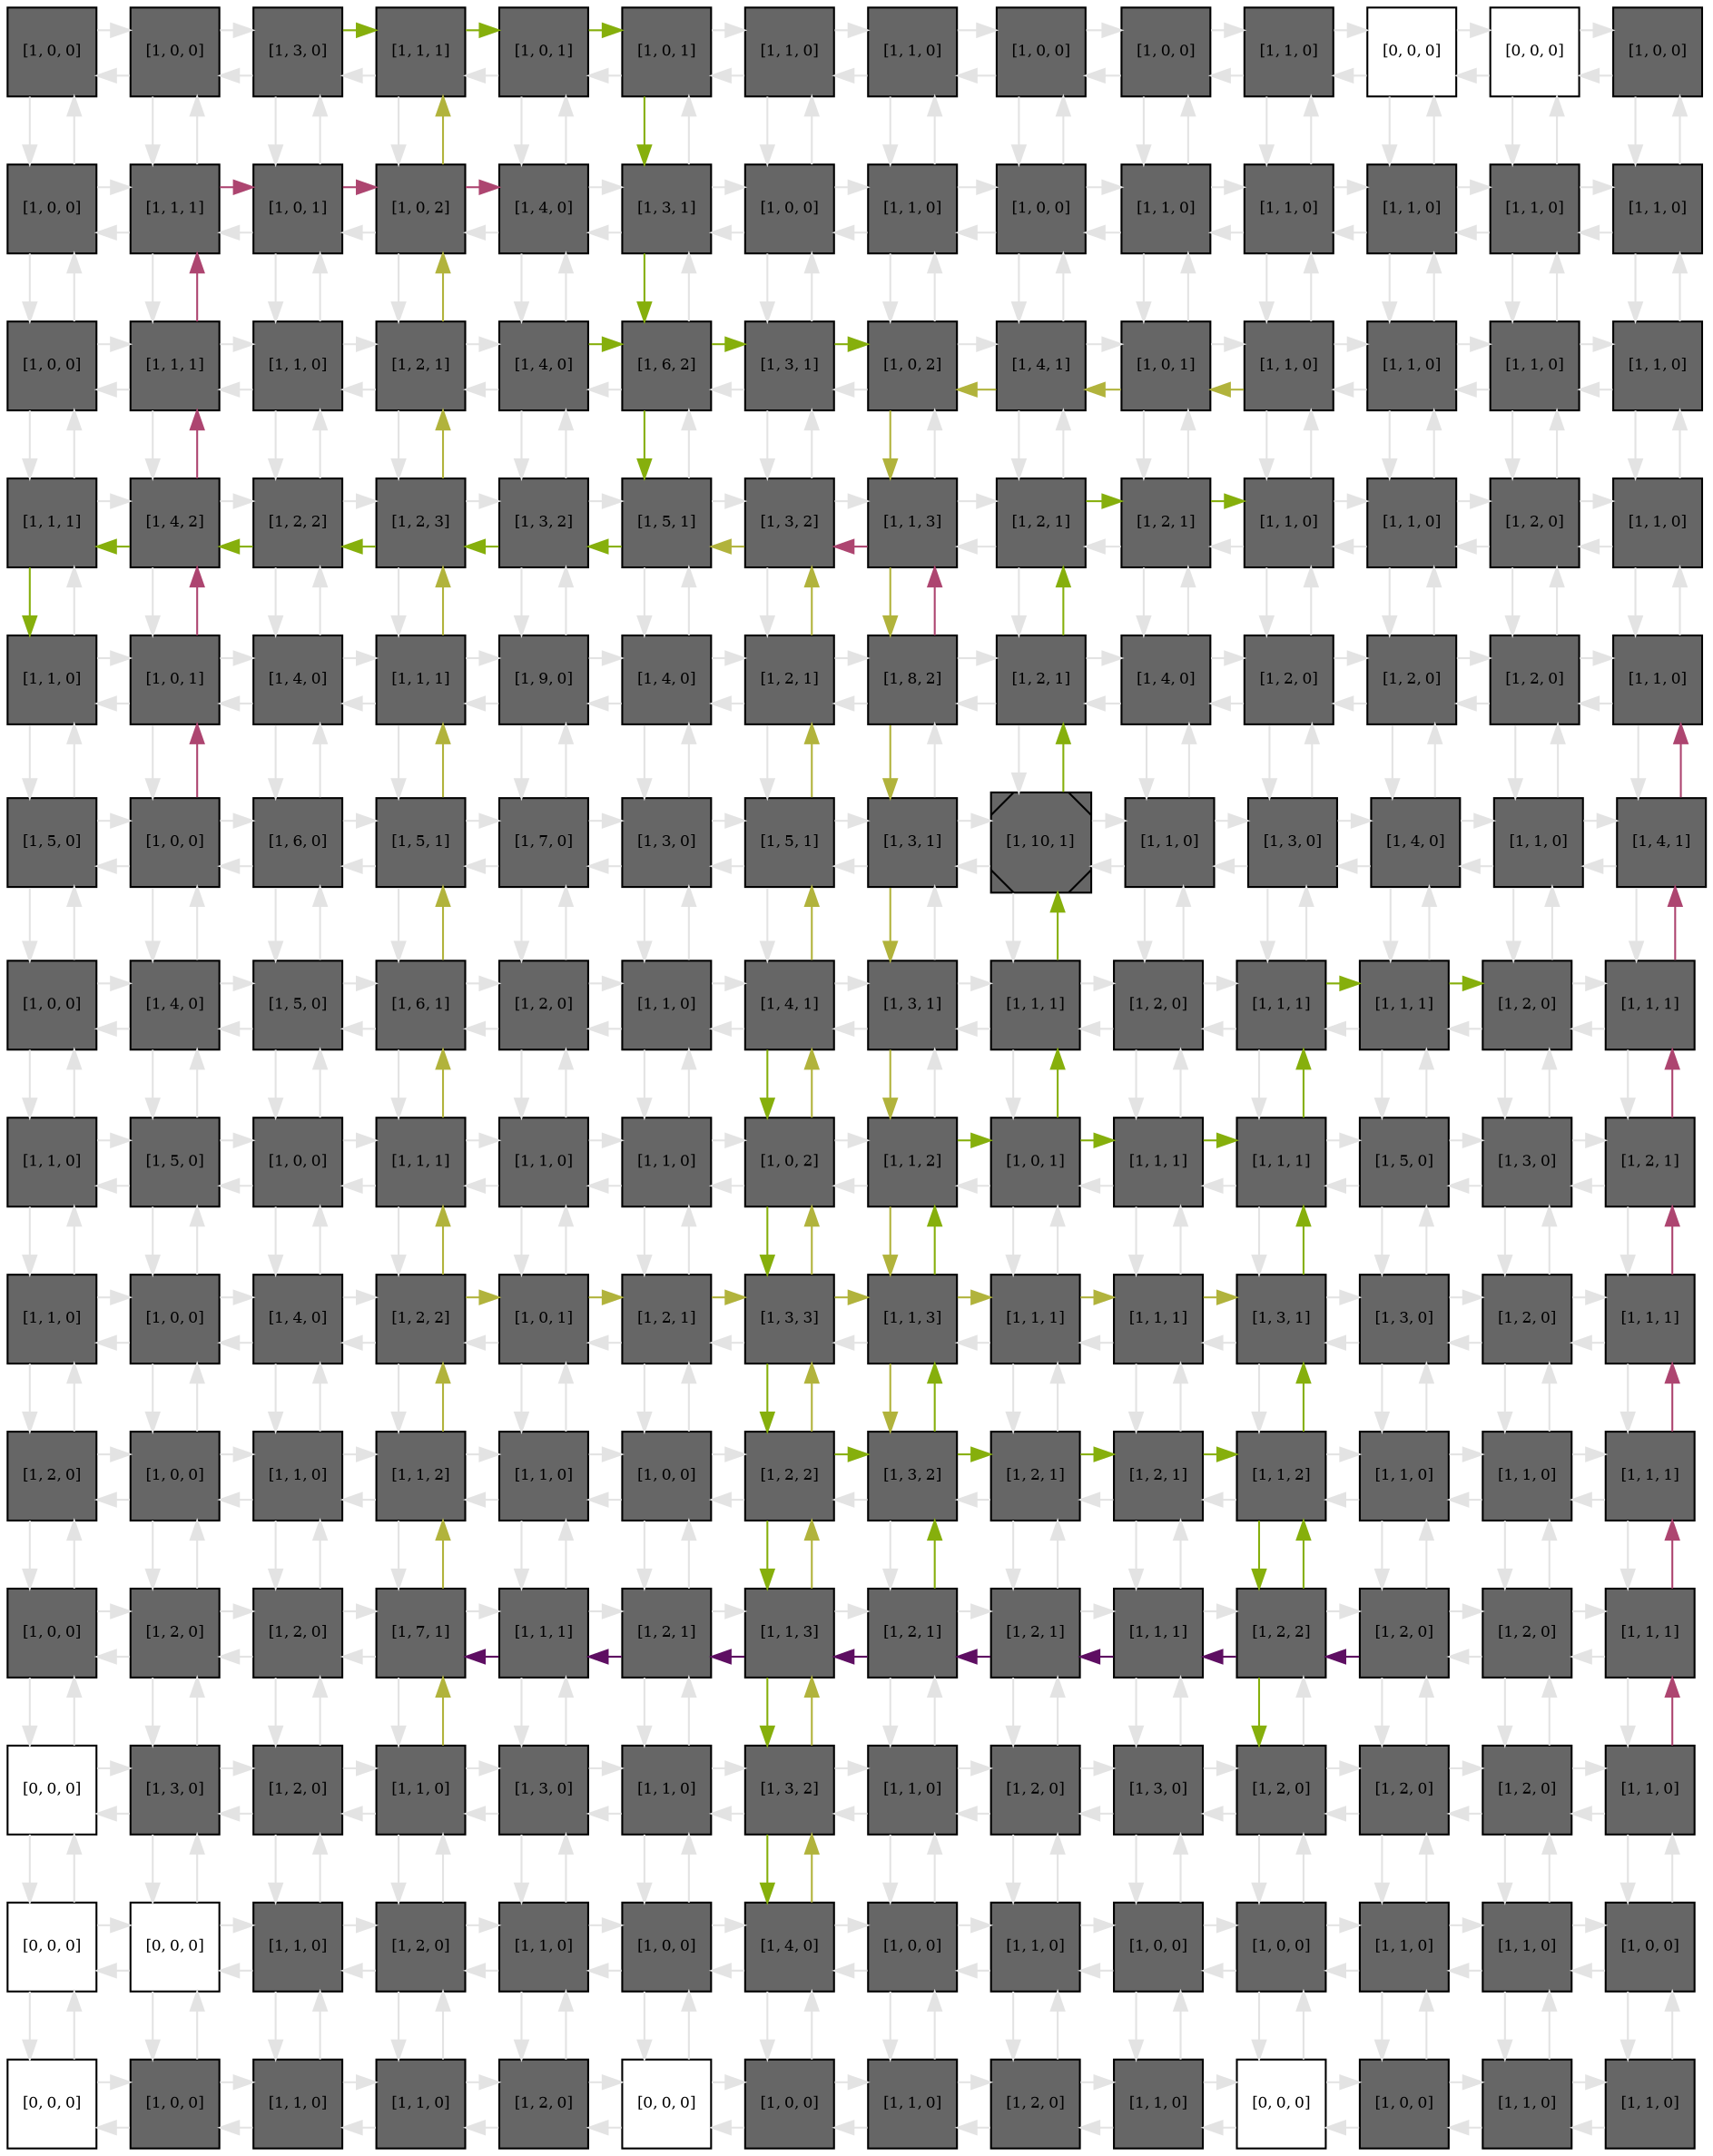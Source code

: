 digraph layout  {
rankdir=TB;
splines=ortho;
node [fixedsize=false, style=filled, width="0.6"];
edge [constraint=false];
0 [fillcolor="#666666", fontsize=8, label="[1, 0, 0]", shape=square, tooltip="name:  IL6RA ,\nin_degree: 2,\nout_degree: 2"];
1 [fillcolor="#666666", fontsize=8, label="[1, 0, 0]", shape=square, tooltip="name:  IL6_e ,\nin_degree: 3,\nout_degree: 3"];
2 [fillcolor="#666666", fontsize=8, label="[1, 3, 0]", shape=square, tooltip="name:  IL6R ,\nin_degree: 3,\nout_degree: 3"];
3 [fillcolor="#666666", fontsize=8, label="[1, 1, 1]", shape=square, tooltip="name:  PIP3_345 ,\nin_degree: 3,\nout_degree: 3"];
4 [fillcolor="#666666", fontsize=8, label="[1, 0, 1]", shape=square, tooltip="name:  GP130 ,\nin_degree: 3,\nout_degree: 3"];
5 [fillcolor="#666666", fontsize=8, label="[1, 0, 1]", shape=square, tooltip="name:  IL27RA ,\nin_degree: 3,\nout_degree: 3"];
6 [fillcolor="#666666", fontsize=8, label="[1, 1, 0]", shape=square, tooltip="name:  PDK1 ,\nin_degree: 3,\nout_degree: 3"];
7 [fillcolor="#666666", fontsize=8, label="[1, 1, 0]", shape=square, tooltip="name:  AKT ,\nin_degree: 3,\nout_degree: 3"];
8 [fillcolor="#666666", fontsize=8, label="[1, 0, 0]", shape=square, tooltip="name:  IFNG_e ,\nin_degree: 3,\nout_degree: 3"];
9 [fillcolor="#666666", fontsize=8, label="[1, 0, 0]", shape=square, tooltip="name:  Galpha_iL ,\nin_degree: 3,\nout_degree: 3"];
10 [fillcolor="#666666", fontsize=8, label="[1, 1, 0]", shape=square, tooltip="name:  Galpha_iR ,\nin_degree: 3,\nout_degree: 3"];
11 [fillcolor="#FFFFFF", fontsize=8, label="[0, 0, 0]", shape=square, tooltip="name: None,\nin_degree: 3,\nout_degree: 3"];
12 [fillcolor="#FFFFFF", fontsize=8, label="[0, 0, 0]", shape=square, tooltip="name: None,\nin_degree: 3,\nout_degree: 3"];
13 [fillcolor="#666666", fontsize=8, label="[1, 0, 0]", shape=square, tooltip="name:  IL18_e ,\nin_degree: 2,\nout_degree: 2"];
14 [fillcolor="#666666", fontsize=8, label="[1, 0, 0]", shape=square, tooltip="name:  IFNB_e ,\nin_degree: 3,\nout_degree: 3"];
15 [fillcolor="#666666", fontsize=8, label="[1, 1, 1]", shape=square, tooltip="name:  IFNBR ,\nin_degree: 4,\nout_degree: 4"];
16 [fillcolor="#666666", fontsize=8, label="[1, 0, 1]", shape=square, tooltip="name:  TGFB_e ,\nin_degree: 4,\nout_degree: 4"];
17 [fillcolor="#666666", fontsize=8, label="[1, 0, 2]", shape=square, tooltip="name:  IL21_e ,\nin_degree: 4,\nout_degree: 4"];
18 [fillcolor="#666666", fontsize=8, label="[1, 4, 0]", shape=square, tooltip="name:  IL21R ,\nin_degree: 4,\nout_degree: 4"];
19 [fillcolor="#666666", fontsize=8, label="[1, 3, 1]", shape=square, tooltip="name:  IL27R ,\nin_degree: 4,\nout_degree: 4"];
20 [fillcolor="#666666", fontsize=8, label="[1, 0, 0]", shape=square, tooltip="name:  IL27_e ,\nin_degree: 4,\nout_degree: 4"];
21 [fillcolor="#666666", fontsize=8, label="[1, 1, 0]", shape=square, tooltip="name:  GSK-3b ,\nin_degree: 4,\nout_degree: 4"];
22 [fillcolor="#666666", fontsize=8, label="[1, 0, 0]", shape=square, tooltip="name:  IFNGR2 ,\nin_degree: 4,\nout_degree: 4"];
23 [fillcolor="#666666", fontsize=8, label="[1, 1, 0]", shape=square, tooltip="name:  ERM ,\nin_degree: 4,\nout_degree: 4"];
24 [fillcolor="#666666", fontsize=8, label="[1, 1, 0]", shape=square, tooltip="name:  TRAF6 ,\nin_degree: 4,\nout_degree: 4"];
25 [fillcolor="#666666", fontsize=8, label="[1, 1, 0]", shape=square, tooltip="name:  TAK1 ,\nin_degree: 4,\nout_degree: 4"];
26 [fillcolor="#666666", fontsize=8, label="[1, 1, 0]", shape=square, tooltip="name:  IRAK1 ,\nin_degree: 4,\nout_degree: 4"];
27 [fillcolor="#666666", fontsize=8, label="[1, 1, 0]", shape=square, tooltip="name:  IL18R1 ,\nin_degree: 3,\nout_degree: 3"];
28 [fillcolor="#666666", fontsize=8, label="[1, 0, 0]", shape=square, tooltip="name:  IL22_e ,\nin_degree: 3,\nout_degree: 3"];
29 [fillcolor="#666666", fontsize=8, label="[1, 1, 1]", shape=square, tooltip="name:  IL4RA_HIGH ,\nin_degree: 4,\nout_degree: 4"];
30 [fillcolor="#666666", fontsize=8, label="[1, 1, 0]", shape=square, tooltip="name:  IL4RA ,\nin_degree: 4,\nout_degree: 4"];
31 [fillcolor="#666666", fontsize=8, label="[1, 2, 1]", shape=square, tooltip="name:  SOCS1 ,\nin_degree: 4,\nout_degree: 4"];
32 [fillcolor="#666666", fontsize=8, label="[1, 4, 0]", shape=square, tooltip="name:  STAT1 ,\nin_degree: 4,\nout_degree: 4"];
33 [fillcolor="#666666", fontsize=8, label="[1, 6, 2]", shape=square, tooltip="name:  IL23R ,\nin_degree: 4,\nout_degree: 4"];
34 [fillcolor="#666666", fontsize=8, label="[1, 3, 1]", shape=square, tooltip="name:  IL23 ,\nin_degree: 4,\nout_degree: 4"];
35 [fillcolor="#666666", fontsize=8, label="[1, 0, 2]", shape=square, tooltip="name:  IL23_e ,\nin_degree: 4,\nout_degree: 4"];
36 [fillcolor="#666666", fontsize=8, label="[1, 4, 1]", shape=square, tooltip="name:  IFNGR ,\nin_degree: 4,\nout_degree: 4"];
37 [fillcolor="#666666", fontsize=8, label="[1, 0, 1]", shape=square, tooltip="name:  IFNGR1 ,\nin_degree: 4,\nout_degree: 4"];
38 [fillcolor="#666666", fontsize=8, label="[1, 1, 0]", shape=square, tooltip="name:  NIK ,\nin_degree: 4,\nout_degree: 4"];
39 [fillcolor="#666666", fontsize=8, label="[1, 1, 0]", shape=square, tooltip="name:  MKK7 ,\nin_degree: 4,\nout_degree: 4"];
40 [fillcolor="#666666", fontsize=8, label="[1, 1, 0]", shape=square, tooltip="name:  G_Actin ,\nin_degree: 4,\nout_degree: 4"];
41 [fillcolor="#666666", fontsize=8, label="[1, 1, 0]", shape=square, tooltip="name:  Profilin ,\nin_degree: 3,\nout_degree: 3"];
42 [fillcolor="#666666", fontsize=8, label="[1, 1, 1]", shape=square, tooltip="name:  IL22R ,\nin_degree: 3,\nout_degree: 3"];
43 [fillcolor="#666666", fontsize=8, label="[1, 4, 2]", shape=square, tooltip="name:  IL4R_HIGH ,\nin_degree: 4,\nout_degree: 4"];
44 [fillcolor="#666666", fontsize=8, label="[1, 2, 2]", shape=square, tooltip="name:  STAT5_HIGH ,\nin_degree: 4,\nout_degree: 4"];
45 [fillcolor="#666666", fontsize=8, label="[1, 2, 3]", shape=square, tooltip="name:  TGFBR ,\nin_degree: 4,\nout_degree: 4"];
46 [fillcolor="#666666", fontsize=8, label="[1, 3, 2]", shape=square, tooltip="name:  RORGT ,\nin_degree: 4,\nout_degree: 4"];
47 [fillcolor="#666666", fontsize=8, label="[1, 5, 1]", shape=square, tooltip="name:  STAT3 ,\nin_degree: 4,\nout_degree: 4"];
48 [fillcolor="#666666", fontsize=8, label="[1, 3, 2]", shape=square, tooltip="name:  IL21 ,\nin_degree: 4,\nout_degree: 4"];
49 [fillcolor="#666666", fontsize=8, label="[1, 1, 3]", shape=square, tooltip="name:  IRF1 ,\nin_degree: 4,\nout_degree: 4"];
50 [fillcolor="#666666", fontsize=8, label="[1, 2, 1]", shape=square, tooltip="name:  IL12RB1 ,\nin_degree: 4,\nout_degree: 4"];
51 [fillcolor="#666666", fontsize=8, label="[1, 2, 1]", shape=square, tooltip="name:  Tyk2 ,\nin_degree: 4,\nout_degree: 4"];
52 [fillcolor="#666666", fontsize=8, label="[1, 1, 0]", shape=square, tooltip="name:  IL12RB2 ,\nin_degree: 4,\nout_degree: 4"];
53 [fillcolor="#666666", fontsize=8, label="[1, 1, 0]", shape=square, tooltip="name:  IRSp53 ,\nin_degree: 4,\nout_degree: 4"];
54 [fillcolor="#666666", fontsize=8, label="[1, 2, 0]", shape=square, tooltip="name:  F_Actin ,\nin_degree: 4,\nout_degree: 4"];
55 [fillcolor="#666666", fontsize=8, label="[1, 1, 0]", shape=square, tooltip="name:  RIAM ,\nin_degree: 3,\nout_degree: 3"];
56 [fillcolor="#666666", fontsize=8, label="[1, 1, 0]", shape=square, tooltip="name:  SOCS3 ,\nin_degree: 3,\nout_degree: 3"];
57 [fillcolor="#666666", fontsize=8, label="[1, 0, 1]", shape=square, tooltip="name:  IL4_e ,\nin_degree: 4,\nout_degree: 4"];
58 [fillcolor="#666666", fontsize=8, label="[1, 4, 0]", shape=square, tooltip="name:  IL4R ,\nin_degree: 4,\nout_degree: 4"];
59 [fillcolor="#666666", fontsize=8, label="[1, 1, 1]", shape=square, tooltip="name:  SMAD3 ,\nin_degree: 4,\nout_degree: 4"];
60 [fillcolor="#666666", fontsize=8, label="[1, 9, 0]", shape=square, tooltip="name:  IL17 ,\nin_degree: 4,\nout_degree: 4"];
61 [fillcolor="#666666", fontsize=8, label="[1, 4, 0]", shape=square, tooltip="name:  IL22 ,\nin_degree: 4,\nout_degree: 4"];
62 [fillcolor="#666666", fontsize=8, label="[1, 2, 1]", shape=square, tooltip="name:  proliferation ,\nin_degree: 4,\nout_degree: 4"];
63 [fillcolor="#666666", fontsize=8, label="[1, 8, 2]", shape=square, tooltip="name:  IL4 ,\nin_degree: 4,\nout_degree: 4"];
64 [fillcolor="#666666", fontsize=8, label="[1, 2, 1]", shape=square, tooltip="name:  RUNX3 ,\nin_degree: 4,\nout_degree: 4"];
65 [fillcolor="#666666", fontsize=8, label="[1, 4, 0]", shape=square, tooltip="name:  STAT4 ,\nin_degree: 4,\nout_degree: 4"];
66 [fillcolor="#666666", fontsize=8, label="[1, 2, 0]", shape=square, tooltip="name:  JAK2 ,\nin_degree: 4,\nout_degree: 4"];
67 [fillcolor="#666666", fontsize=8, label="[1, 2, 0]", shape=square, tooltip="name:  WAVE-2 ,\nin_degree: 4,\nout_degree: 4"];
68 [fillcolor="#666666", fontsize=8, label="[1, 2, 0]", shape=square, tooltip="name:  Arp2_3 ,\nin_degree: 4,\nout_degree: 4"];
69 [fillcolor="#666666", fontsize=8, label="[1, 1, 0]", shape=square, tooltip="name:  PKA ,\nin_degree: 3,\nout_degree: 3"];
70 [fillcolor="#666666", fontsize=8, label="[1, 5, 0]", shape=square, tooltip="name:  JAK1 ,\nin_degree: 3,\nout_degree: 3"];
71 [fillcolor="#666666", fontsize=8, label="[1, 0, 0]", shape=square, tooltip="name:  CGC ,\nin_degree: 4,\nout_degree: 4"];
72 [fillcolor="#666666", fontsize=8, label="[1, 6, 0]", shape=square, tooltip="name:  STAT5 ,\nin_degree: 4,\nout_degree: 4"];
73 [fillcolor="#666666", fontsize=8, label="[1, 5, 1]", shape=square, tooltip="name:  IL2RA ,\nin_degree: 4,\nout_degree: 4"];
74 [fillcolor="#666666", fontsize=8, label="[1, 7, 0]", shape=square, tooltip="name:  FOXP3 ,\nin_degree: 4,\nout_degree: 4"];
75 [fillcolor="#666666", fontsize=8, label="[1, 3, 0]", shape=square, tooltip="name:  TGFB ,\nin_degree: 4,\nout_degree: 4"];
76 [fillcolor="#666666", fontsize=8, label="[1, 5, 1]", shape=square, tooltip="name:  NFAT ,\nin_degree: 4,\nout_degree: 4"];
77 [fillcolor="#666666", fontsize=8, label="[1, 3, 1]", shape=square, tooltip="name:  TBET ,\nin_degree: 4,\nout_degree: 4"];
78 [fillcolor="#666666", fontsize=8, label="[1, 10, 1]", shape=Msquare, tooltip="name:  IFNG ,\nin_degree: 4,\nout_degree: 4"];
79 [fillcolor="#666666", fontsize=8, label="[1, 1, 0]", shape=square, tooltip="name:  HLX ,\nin_degree: 4,\nout_degree: 4"];
80 [fillcolor="#666666", fontsize=8, label="[1, 3, 0]", shape=square, tooltip="name:  AP1 ,\nin_degree: 4,\nout_degree: 4"];
81 [fillcolor="#666666", fontsize=8, label="[1, 4, 0]", shape=square, tooltip="name:  JNK ,\nin_degree: 4,\nout_degree: 4"];
82 [fillcolor="#666666", fontsize=8, label="[1, 1, 0]", shape=square, tooltip="name:  BRAF ,\nin_degree: 4,\nout_degree: 4"];
83 [fillcolor="#666666", fontsize=8, label="[1, 4, 1]", shape=square, tooltip="name:  Rap1 ,\nin_degree: 3,\nout_degree: 3"];
84 [fillcolor="#666666", fontsize=8, label="[1, 0, 0]", shape=square, tooltip="name:  IL15_e ,\nin_degree: 3,\nout_degree: 3"];
85 [fillcolor="#666666", fontsize=8, label="[1, 4, 0]", shape=square, tooltip="name:  IL15R ,\nin_degree: 4,\nout_degree: 4"];
86 [fillcolor="#666666", fontsize=8, label="[1, 5, 0]", shape=square, tooltip="name:  IL2R_HIGH ,\nin_degree: 4,\nout_degree: 4"];
87 [fillcolor="#666666", fontsize=8, label="[1, 6, 1]", shape=square, tooltip="name:  IL2 ,\nin_degree: 4,\nout_degree: 4"];
88 [fillcolor="#666666", fontsize=8, label="[1, 2, 0]", shape=square, tooltip="name:  NFKB ,\nin_degree: 4,\nout_degree: 4"];
89 [fillcolor="#666666", fontsize=8, label="[1, 1, 0]", shape=square, tooltip="name:  Calcineurin ,\nin_degree: 4,\nout_degree: 4"];
90 [fillcolor="#666666", fontsize=8, label="[1, 4, 1]", shape=square, tooltip="name:  IL10 ,\nin_degree: 4,\nout_degree: 4"];
91 [fillcolor="#666666", fontsize=8, label="[1, 3, 1]", shape=square, tooltip="name:  GATA3 ,\nin_degree: 4,\nout_degree: 4"];
92 [fillcolor="#666666", fontsize=8, label="[1, 1, 1]", shape=square, tooltip="name:  ATF2 ,\nin_degree: 4,\nout_degree: 4"];
93 [fillcolor="#666666", fontsize=8, label="[1, 2, 0]", shape=square, tooltip="name:  P38 ,\nin_degree: 4,\nout_degree: 4"];
94 [fillcolor="#666666", fontsize=8, label="[1, 1, 1]", shape=square, tooltip="name:  ERK ,\nin_degree: 4,\nout_degree: 4"];
95 [fillcolor="#666666", fontsize=8, label="[1, 1, 1]", shape=square, tooltip="name:  Paxillin ,\nin_degree: 4,\nout_degree: 4"];
96 [fillcolor="#666666", fontsize=8, label="[1, 2, 0]", shape=square, tooltip="name:  Crk ,\nin_degree: 4,\nout_degree: 4"];
97 [fillcolor="#666666", fontsize=8, label="[1, 1, 1]", shape=square, tooltip="name:  C3G ,\nin_degree: 3,\nout_degree: 3"];
98 [fillcolor="#666666", fontsize=8, label="[1, 1, 0]", shape=square, tooltip="name:  SYK ,\nin_degree: 3,\nout_degree: 3"];
99 [fillcolor="#666666", fontsize=8, label="[1, 5, 0]", shape=square, tooltip="name:  IL2R ,\nin_degree: 4,\nout_degree: 4"];
100 [fillcolor="#666666", fontsize=8, label="[1, 0, 0]", shape=square, tooltip="name:  IL2_e ,\nin_degree: 4,\nout_degree: 4"];
101 [fillcolor="#666666", fontsize=8, label="[1, 1, 1]", shape=square, tooltip="name:  STAT6 ,\nin_degree: 4,\nout_degree: 4"];
102 [fillcolor="#666666", fontsize=8, label="[1, 1, 0]", shape=square, tooltip="name:  IKB ,\nin_degree: 4,\nout_degree: 4"];
103 [fillcolor="#666666", fontsize=8, label="[1, 1, 0]", shape=square, tooltip="name:  Ca2+ ,\nin_degree: 4,\nout_degree: 4"];
104 [fillcolor="#666666", fontsize=8, label="[1, 0, 2]", shape=square, tooltip="name:  MHC_II ,\nin_degree: 4,\nout_degree: 4"];
105 [fillcolor="#666666", fontsize=8, label="[1, 1, 2]", shape=square, tooltip="name:  IRF4 ,\nin_degree: 4,\nout_degree: 4"];
106 [fillcolor="#666666", fontsize=8, label="[1, 0, 1]", shape=square, tooltip="name:  IL12_e ,\nin_degree: 4,\nout_degree: 4"];
107 [fillcolor="#666666", fontsize=8, label="[1, 1, 1]", shape=square, tooltip="name:  MEK6 ,\nin_degree: 4,\nout_degree: 4"];
108 [fillcolor="#666666", fontsize=8, label="[1, 1, 1]", shape=square, tooltip="name:  Vav ,\nin_degree: 4,\nout_degree: 4"];
109 [fillcolor="#666666", fontsize=8, label="[1, 5, 0]", shape=square, tooltip="name:  rac1 ,\nin_degree: 4,\nout_degree: 4"];
110 [fillcolor="#666666", fontsize=8, label="[1, 3, 0]", shape=square, tooltip="name:  N_WASP ,\nin_degree: 4,\nout_degree: 4"];
111 [fillcolor="#666666", fontsize=8, label="[1, 2, 1]", shape=square, tooltip="name:  Cdc42 ,\nin_degree: 3,\nout_degree: 3"];
112 [fillcolor="#666666", fontsize=8, label="[1, 1, 0]", shape=square, tooltip="name:  JAK3 ,\nin_degree: 3,\nout_degree: 3"];
113 [fillcolor="#666666", fontsize=8, label="[1, 0, 0]", shape=square, tooltip="name:  IL2RB ,\nin_degree: 4,\nout_degree: 4"];
114 [fillcolor="#666666", fontsize=8, label="[1, 4, 0]", shape=square, tooltip="name:  Lck ,\nin_degree: 4,\nout_degree: 4"];
115 [fillcolor="#666666", fontsize=8, label="[1, 2, 2]", shape=square, tooltip="name:  GFI1 ,\nin_degree: 4,\nout_degree: 4"];
116 [fillcolor="#666666", fontsize=8, label="[1, 0, 1]", shape=square, tooltip="name:  B7 ,\nin_degree: 4,\nout_degree: 4"];
117 [fillcolor="#666666", fontsize=8, label="[1, 2, 1]", shape=square, tooltip="name:  CD28 ,\nin_degree: 4,\nout_degree: 4"];
118 [fillcolor="#666666", fontsize=8, label="[1, 3, 3]", shape=square, tooltip="name:  CD4 ,\nin_degree: 4,\nout_degree: 4"];
119 [fillcolor="#666666", fontsize=8, label="[1, 1, 3]", shape=square, tooltip="name:  Dec2 ,\nin_degree: 4,\nout_degree: 4"];
120 [fillcolor="#666666", fontsize=8, label="[1, 1, 1]", shape=square, tooltip="name:  Nck ,\nin_degree: 4,\nout_degree: 4"];
121 [fillcolor="#666666", fontsize=8, label="[1, 1, 1]", shape=square, tooltip="name:  MEK3 ,\nin_degree: 4,\nout_degree: 4"];
122 [fillcolor="#666666", fontsize=8, label="[1, 3, 1]", shape=square, tooltip="name:  MEK1_2 ,\nin_degree: 4,\nout_degree: 4"];
123 [fillcolor="#666666", fontsize=8, label="[1, 3, 0]", shape=square, tooltip="name:  PAK ,\nin_degree: 4,\nout_degree: 4"];
124 [fillcolor="#666666", fontsize=8, label="[1, 2, 0]", shape=square, tooltip="name:  LIMK ,\nin_degree: 4,\nout_degree: 4"];
125 [fillcolor="#666666", fontsize=8, label="[1, 1, 1]", shape=square, tooltip="name:  Cofilin ,\nin_degree: 3,\nout_degree: 3"];
126 [fillcolor="#666666", fontsize=8, label="[1, 2, 0]", shape=square, tooltip="name:  IL9R ,\nin_degree: 3,\nout_degree: 3"];
127 [fillcolor="#666666", fontsize=8, label="[1, 0, 0]", shape=square, tooltip="name:  IL15RA ,\nin_degree: 4,\nout_degree: 4"];
128 [fillcolor="#666666", fontsize=8, label="[1, 1, 0]", shape=square, tooltip="name:  ITAMS ,\nin_degree: 4,\nout_degree: 4"];
129 [fillcolor="#666666", fontsize=8, label="[1, 1, 2]", shape=square, tooltip="name:  ICOS ,\nin_degree: 4,\nout_degree: 4"];
130 [fillcolor="#666666", fontsize=8, label="[1, 1, 0]", shape=square, tooltip="name:  IP3 ,\nin_degree: 4,\nout_degree: 4"];
131 [fillcolor="#666666", fontsize=8, label="[1, 0, 0]", shape=square, tooltip="name:  APC ,\nin_degree: 4,\nout_degree: 4"];
132 [fillcolor="#666666", fontsize=8, label="[1, 2, 2]", shape=square, tooltip="name:  TCR ,\nin_degree: 4,\nout_degree: 4"];
133 [fillcolor="#666666", fontsize=8, label="[1, 3, 2]", shape=square, tooltip="name:  IKKcomplex ,\nin_degree: 4,\nout_degree: 4"];
134 [fillcolor="#666666", fontsize=8, label="[1, 2, 1]", shape=square, tooltip="name:  GADD45B ,\nin_degree: 4,\nout_degree: 4"];
135 [fillcolor="#666666", fontsize=8, label="[1, 2, 1]", shape=square, tooltip="name:  MEKK4 ,\nin_degree: 4,\nout_degree: 4"];
136 [fillcolor="#666666", fontsize=8, label="[1, 1, 2]", shape=square, tooltip="name:  MEK4 ,\nin_degree: 4,\nout_degree: 4"];
137 [fillcolor="#666666", fontsize=8, label="[1, 1, 0]", shape=square, tooltip="name:  was ,\nin_degree: 4,\nout_degree: 4"];
138 [fillcolor="#666666", fontsize=8, label="[1, 1, 0]", shape=square, tooltip="name:  ROCK ,\nin_degree: 4,\nout_degree: 4"];
139 [fillcolor="#666666", fontsize=8, label="[1, 1, 1]", shape=square, tooltip="name:  MLC ,\nin_degree: 3,\nout_degree: 3"];
140 [fillcolor="#666666", fontsize=8, label="[1, 0, 0]", shape=square, tooltip="name:  IL9_e ,\nin_degree: 3,\nout_degree: 3"];
141 [fillcolor="#666666", fontsize=8, label="[1, 2, 0]", shape=square, tooltip="name:  SHP2 ,\nin_degree: 4,\nout_degree: 4"];
142 [fillcolor="#666666", fontsize=8, label="[1, 2, 0]", shape=square, tooltip="name:  GAB2 ,\nin_degree: 4,\nout_degree: 4"];
143 [fillcolor="#666666", fontsize=8, label="[1, 7, 1]", shape=square, tooltip="name:  PI3K ,\nin_degree: 4,\nout_degree: 4"];
144 [fillcolor="#666666", fontsize=8, label="[1, 1, 1]", shape=square, tooltip="name:  ITK ,\nin_degree: 4,\nout_degree: 4"];
145 [fillcolor="#666666", fontsize=8, label="[1, 2, 1]", shape=square, tooltip="name:  ZAP-70 ,\nin_degree: 4,\nout_degree: 4"];
146 [fillcolor="#666666", fontsize=8, label="[1, 1, 3]", shape=square, tooltip="name:  CD3 ,\nin_degree: 4,\nout_degree: 4"];
147 [fillcolor="#666666", fontsize=8, label="[1, 2, 1]", shape=square, tooltip="name:  SLP-76 ,\nin_degree: 4,\nout_degree: 4"];
148 [fillcolor="#666666", fontsize=8, label="[1, 2, 1]", shape=square, tooltip="name:  GADD45G ,\nin_degree: 4,\nout_degree: 4"];
149 [fillcolor="#666666", fontsize=8, label="[1, 1, 1]", shape=square, tooltip="name:  NOS2A ,\nin_degree: 4,\nout_degree: 4"];
150 [fillcolor="#666666", fontsize=8, label="[1, 2, 2]", shape=square, tooltip="name:  Cas ,\nin_degree: 4,\nout_degree: 4"];
151 [fillcolor="#666666", fontsize=8, label="[1, 2, 0]", shape=square, tooltip="name:  FAK_576_577 ,\nin_degree: 4,\nout_degree: 4"];
152 [fillcolor="#666666", fontsize=8, label="[1, 2, 0]", shape=square, tooltip="name:  RhoGEF ,\nin_degree: 4,\nout_degree: 4"];
153 [fillcolor="#666666", fontsize=8, label="[1, 1, 1]", shape=square, tooltip="name:  EPAC ,\nin_degree: 3,\nout_degree: 3"];
154 [fillcolor="#FFFFFF", fontsize=8, label="[0, 0, 0]", shape=square, tooltip="name: None,\nin_degree: 3,\nout_degree: 3"];
155 [fillcolor="#666666", fontsize=8, label="[1, 3, 0]", shape=square, tooltip="name:  Shc1 ,\nin_degree: 4,\nout_degree: 4"];
156 [fillcolor="#666666", fontsize=8, label="[1, 2, 0]", shape=square, tooltip="name:  Grb2 ,\nin_degree: 4,\nout_degree: 4"];
157 [fillcolor="#666666", fontsize=8, label="[1, 1, 0]", shape=square, tooltip="name:  RAF1 ,\nin_degree: 4,\nout_degree: 4"];
158 [fillcolor="#666666", fontsize=8, label="[1, 3, 0]", shape=square, tooltip="name:  PLCg ,\nin_degree: 4,\nout_degree: 4"];
159 [fillcolor="#666666", fontsize=8, label="[1, 1, 0]", shape=square, tooltip="name:  LAT ,\nin_degree: 4,\nout_degree: 4"];
160 [fillcolor="#666666", fontsize=8, label="[1, 3, 2]", shape=square, tooltip="name:  FYN ,\nin_degree: 4,\nout_degree: 4"];
161 [fillcolor="#666666", fontsize=8, label="[1, 1, 0]", shape=square, tooltip="name:  Gads ,\nin_degree: 4,\nout_degree: 4"];
162 [fillcolor="#666666", fontsize=8, label="[1, 2, 0]", shape=square, tooltip="name:  Bcl10_Carma1_MALTI ,\nin_degree: 4,\nout_degree: 4"];
163 [fillcolor="#666666", fontsize=8, label="[1, 3, 0]", shape=square, tooltip="name:  CAV1_scaffold ,\nin_degree: 4,\nout_degree: 4"];
164 [fillcolor="#666666", fontsize=8, label="[1, 2, 0]", shape=square, tooltip="name:  Bintegrin ,\nin_degree: 4,\nout_degree: 4"];
165 [fillcolor="#666666", fontsize=8, label="[1, 2, 0]", shape=square, tooltip="name:  Src ,\nin_degree: 4,\nout_degree: 4"];
166 [fillcolor="#666666", fontsize=8, label="[1, 2, 0]", shape=square, tooltip="name:  RhoA ,\nin_degree: 4,\nout_degree: 4"];
167 [fillcolor="#666666", fontsize=8, label="[1, 1, 0]", shape=square, tooltip="name:  cAMP ,\nin_degree: 3,\nout_degree: 3"];
168 [fillcolor="#FFFFFF", fontsize=8, label="[0, 0, 0]", shape=square, tooltip="name: None,\nin_degree: 3,\nout_degree: 3"];
169 [fillcolor="#FFFFFF", fontsize=8, label="[0, 0, 0]", shape=square, tooltip="name: None,\nin_degree: 4,\nout_degree: 4"];
170 [fillcolor="#666666", fontsize=8, label="[1, 1, 0]", shape=square, tooltip="name:  Sos ,\nin_degree: 4,\nout_degree: 4"];
171 [fillcolor="#666666", fontsize=8, label="[1, 2, 0]", shape=square, tooltip="name:  Ras ,\nin_degree: 4,\nout_degree: 4"];
172 [fillcolor="#666666", fontsize=8, label="[1, 1, 0]", shape=square, tooltip="name:  RASgrp ,\nin_degree: 4,\nout_degree: 4"];
173 [fillcolor="#666666", fontsize=8, label="[1, 0, 0]", shape=square, tooltip="name:  IL10RA ,\nin_degree: 4,\nout_degree: 4"];
174 [fillcolor="#666666", fontsize=8, label="[1, 4, 0]", shape=square, tooltip="name:  IL10R ,\nin_degree: 4,\nout_degree: 4"];
175 [fillcolor="#666666", fontsize=8, label="[1, 0, 0]", shape=square, tooltip="name:  IL10_e ,\nin_degree: 4,\nout_degree: 4"];
176 [fillcolor="#666666", fontsize=8, label="[1, 1, 0]", shape=square, tooltip="name:  BCL10_Malt1 ,\nin_degree: 4,\nout_degree: 4"];
177 [fillcolor="#666666", fontsize=8, label="[1, 0, 0]", shape=square, tooltip="name:  CAV1_ACTIVATOR ,\nin_degree: 4,\nout_degree: 4"];
178 [fillcolor="#666666", fontsize=8, label="[1, 0, 0]", shape=square, tooltip="name:  ECM ,\nin_degree: 4,\nout_degree: 4"];
179 [fillcolor="#666666", fontsize=8, label="[1, 1, 0]", shape=square, tooltip="name:  FAK_Tyr397 ,\nin_degree: 4,\nout_degree: 4"];
180 [fillcolor="#666666", fontsize=8, label="[1, 1, 0]", shape=square, tooltip="name:  Galpha12_13R ,\nin_degree: 4,\nout_degree: 4"];
181 [fillcolor="#666666", fontsize=8, label="[1, 0, 0]", shape=square, tooltip="name:  alpha_13L ,\nin_degree: 3,\nout_degree: 3"];
182 [fillcolor="#FFFFFF", fontsize=8, label="[0, 0, 0]", shape=square, tooltip="name: None,\nin_degree: 2,\nout_degree: 2"];
183 [fillcolor="#666666", fontsize=8, label="[1, 0, 0]", shape=square, tooltip="name:  Galpha_QL ,\nin_degree: 3,\nout_degree: 3"];
184 [fillcolor="#666666", fontsize=8, label="[1, 1, 0]", shape=square, tooltip="name:  Galpha_Q ,\nin_degree: 3,\nout_degree: 3"];
185 [fillcolor="#666666", fontsize=8, label="[1, 1, 0]", shape=square, tooltip="name:  PLCb ,\nin_degree: 3,\nout_degree: 3"];
186 [fillcolor="#666666", fontsize=8, label="[1, 2, 0]", shape=square, tooltip="name:  DAG ,\nin_degree: 3,\nout_degree: 3"];
187 [fillcolor="#FFFFFF", fontsize=8, label="[0, 0, 0]", shape=square, tooltip="name: None,\nin_degree: 3,\nout_degree: 3"];
188 [fillcolor="#666666", fontsize=8, label="[1, 0, 0]", shape=square, tooltip="name:  IL10RB ,\nin_degree: 3,\nout_degree: 3"];
189 [fillcolor="#666666", fontsize=8, label="[1, 1, 0]", shape=square, tooltip="name:  PKC ,\nin_degree: 3,\nout_degree: 3"];
190 [fillcolor="#666666", fontsize=8, label="[1, 2, 0]", shape=square, tooltip="name:  CARMA1 ,\nin_degree: 3,\nout_degree: 3"];
191 [fillcolor="#666666", fontsize=8, label="[1, 1, 0]", shape=square, tooltip="name:  CD26 ,\nin_degree: 3,\nout_degree: 3"];
192 [fillcolor="#FFFFFF", fontsize=8, label="[0, 0, 0]", shape=square, tooltip="name: None,\nin_degree: 3,\nout_degree: 3"];
193 [fillcolor="#666666", fontsize=8, label="[1, 0, 0]", shape=square, tooltip="name:  GalphaS_L ,\nin_degree: 3,\nout_degree: 3"];
194 [fillcolor="#666666", fontsize=8, label="[1, 1, 0]", shape=square, tooltip="name:  GalphaS_R ,\nin_degree: 3,\nout_degree: 3"];
195 [fillcolor="#666666", fontsize=8, label="[1, 1, 0]", shape=square, tooltip="name:  adenyl_cyclase ,\nin_degree: 2,\nout_degree: 2"];
0 -> 1  [color=grey89, style="penwidth(0.1)", tooltip=" ", weight=1];
0 -> 14  [color=grey89, style="penwidth(0.1)", tooltip=" ", weight=1];
1 -> 0  [color=grey89, style="penwidth(0.1)", tooltip=" ", weight=1];
1 -> 2  [color=grey89, style="penwidth(0.1)", tooltip=" ", weight=1];
1 -> 15  [color=grey89, style="penwidth(0.1)", tooltip=" ", weight=1];
2 -> 1  [color=grey89, style="penwidth(0.1)", tooltip=" ", weight=1];
2 -> 3  [color="#86AF0C", style="penwidth(0.1)", tooltip="2( IL6R ) to 47( STAT3 )", weight=1];
2 -> 16  [color=grey89, style="penwidth(0.1)", tooltip=" ", weight=1];
3 -> 2  [color=grey89, style="penwidth(0.1)", tooltip=" ", weight=1];
3 -> 4  [color="#86AF0C", style="penwidth(0.1)", tooltip="2( IL6R ) to 47( STAT3 )", weight=1];
3 -> 17  [color=grey89, style="penwidth(0.1)", tooltip=" ", weight=1];
4 -> 3  [color=grey89, style="penwidth(0.1)", tooltip=" ", weight=1];
4 -> 5  [color="#86AF0C", style="penwidth(0.1)", tooltip="2( IL6R ) to 47( STAT3 )", weight=1];
4 -> 18  [color=grey89, style="penwidth(0.1)", tooltip=" ", weight=1];
5 -> 4  [color=grey89, style="penwidth(0.1)", tooltip=" ", weight=1];
5 -> 6  [color=grey89, style="penwidth(0.1)", tooltip=" ", weight=1];
5 -> 19  [color="#86AF0C", style="penwidth(0.1)", tooltip="2( IL6R ) to 47( STAT3 )", weight=1];
6 -> 5  [color=grey89, style="penwidth(0.1)", tooltip=" ", weight=1];
6 -> 7  [color=grey89, style="penwidth(0.1)", tooltip=" ", weight=1];
6 -> 20  [color=grey89, style="penwidth(0.1)", tooltip=" ", weight=1];
7 -> 6  [color=grey89, style="penwidth(0.1)", tooltip=" ", weight=1];
7 -> 8  [color=grey89, style="penwidth(0.1)", tooltip=" ", weight=1];
7 -> 21  [color=grey89, style="penwidth(0.1)", tooltip=" ", weight=1];
8 -> 7  [color=grey89, style="penwidth(0.1)", tooltip=" ", weight=1];
8 -> 9  [color=grey89, style="penwidth(0.1)", tooltip=" ", weight=1];
8 -> 22  [color=grey89, style="penwidth(0.1)", tooltip=" ", weight=1];
9 -> 8  [color=grey89, style="penwidth(0.1)", tooltip=" ", weight=1];
9 -> 10  [color=grey89, style="penwidth(0.1)", tooltip=" ", weight=1];
9 -> 23  [color=grey89, style="penwidth(0.1)", tooltip=" ", weight=1];
10 -> 9  [color=grey89, style="penwidth(0.1)", tooltip=" ", weight=1];
10 -> 11  [color=grey89, style="penwidth(0.1)", tooltip=" ", weight=1];
10 -> 24  [color=grey89, style="penwidth(0.1)", tooltip=" ", weight=1];
11 -> 10  [color=grey89, style="penwidth(0.1)", tooltip=" ", weight=1];
11 -> 12  [color=grey89, style="penwidth(0.1)", tooltip=" ", weight=1];
11 -> 25  [color=grey89, style="penwidth(0.1)", tooltip=" ", weight=1];
12 -> 11  [color=grey89, style="penwidth(0.1)", tooltip=" ", weight=1];
12 -> 13  [color=grey89, style="penwidth(0.1)", tooltip=" ", weight=1];
12 -> 26  [color=grey89, style="penwidth(0.1)", tooltip=" ", weight=1];
13 -> 12  [color=grey89, style="penwidth(0.1)", tooltip=" ", weight=1];
13 -> 27  [color=grey89, style="penwidth(0.1)", tooltip=" ", weight=1];
14 -> 0  [color=grey89, style="penwidth(0.1)", tooltip=" ", weight=1];
14 -> 15  [color=grey89, style="penwidth(0.1)", tooltip=" ", weight=1];
14 -> 28  [color=grey89, style="penwidth(0.1)", tooltip=" ", weight=1];
15 -> 1  [color=grey89, style="penwidth(0.1)", tooltip=" ", weight=1];
15 -> 14  [color=grey89, style="penwidth(0.1)", tooltip=" ", weight=1];
15 -> 16  [color="#AD4570", style="penwidth(0.1)", tooltip="71( CGC ) to 18( IL21R )", weight=1];
15 -> 29  [color=grey89, style="penwidth(0.1)", tooltip=" ", weight=1];
16 -> 2  [color=grey89, style="penwidth(0.1)", tooltip=" ", weight=1];
16 -> 15  [color=grey89, style="penwidth(0.1)", tooltip=" ", weight=1];
16 -> 17  [color="#AD4570", style="penwidth(0.1)", tooltip="71( CGC ) to 18( IL21R )", weight=1];
16 -> 30  [color=grey89, style="penwidth(0.1)", tooltip=" ", weight=1];
17 -> 3  [color="#B1B33C", style="penwidth(0.1)", tooltip="143( PI3K ) to 3( PIP3_345 )", weight=1];
17 -> 16  [color=grey89, style="penwidth(0.1)", tooltip=" ", weight=1];
17 -> 18  [color="#AD4570", style="penwidth(0.1)", tooltip="71( CGC ) to 18( IL21R )", weight=1];
17 -> 31  [color=grey89, style="penwidth(0.1)", tooltip=" ", weight=1];
18 -> 4  [color=grey89, style="penwidth(0.1)", tooltip=" ", weight=1];
18 -> 17  [color=grey89, style="penwidth(0.1)", tooltip=" ", weight=1];
18 -> 19  [color=grey89, style="penwidth(0.1)", tooltip=" ", weight=1];
18 -> 32  [color=grey89, style="penwidth(0.1)", tooltip=" ", weight=1];
19 -> 5  [color=grey89, style="penwidth(0.1)", tooltip=" ", weight=1];
19 -> 18  [color=grey89, style="penwidth(0.1)", tooltip=" ", weight=1];
19 -> 20  [color=grey89, style="penwidth(0.1)", tooltip=" ", weight=1];
19 -> 33  [color="#86AF0C", style="penwidth(0.1)", tooltip="2( IL6R ) to 47( STAT3 )", weight=1];
20 -> 6  [color=grey89, style="penwidth(0.1)", tooltip=" ", weight=1];
20 -> 19  [color=grey89, style="penwidth(0.1)", tooltip=" ", weight=1];
20 -> 21  [color=grey89, style="penwidth(0.1)", tooltip=" ", weight=1];
20 -> 34  [color=grey89, style="penwidth(0.1)", tooltip=" ", weight=1];
21 -> 7  [color=grey89, style="penwidth(0.1)", tooltip=" ", weight=1];
21 -> 20  [color=grey89, style="penwidth(0.1)", tooltip=" ", weight=1];
21 -> 22  [color=grey89, style="penwidth(0.1)", tooltip=" ", weight=1];
21 -> 35  [color=grey89, style="penwidth(0.1)", tooltip=" ", weight=1];
22 -> 8  [color=grey89, style="penwidth(0.1)", tooltip=" ", weight=1];
22 -> 21  [color=grey89, style="penwidth(0.1)", tooltip=" ", weight=1];
22 -> 23  [color=grey89, style="penwidth(0.1)", tooltip=" ", weight=1];
22 -> 36  [color=grey89, style="penwidth(0.1)", tooltip=" ", weight=1];
23 -> 9  [color=grey89, style="penwidth(0.1)", tooltip=" ", weight=1];
23 -> 22  [color=grey89, style="penwidth(0.1)", tooltip=" ", weight=1];
23 -> 24  [color=grey89, style="penwidth(0.1)", tooltip=" ", weight=1];
23 -> 37  [color=grey89, style="penwidth(0.1)", tooltip=" ", weight=1];
24 -> 10  [color=grey89, style="penwidth(0.1)", tooltip=" ", weight=1];
24 -> 23  [color=grey89, style="penwidth(0.1)", tooltip=" ", weight=1];
24 -> 25  [color=grey89, style="penwidth(0.1)", tooltip=" ", weight=1];
24 -> 38  [color=grey89, style="penwidth(0.1)", tooltip=" ", weight=1];
25 -> 11  [color=grey89, style="penwidth(0.1)", tooltip=" ", weight=1];
25 -> 24  [color=grey89, style="penwidth(0.1)", tooltip=" ", weight=1];
25 -> 26  [color=grey89, style="penwidth(0.1)", tooltip=" ", weight=1];
25 -> 39  [color=grey89, style="penwidth(0.1)", tooltip=" ", weight=1];
26 -> 12  [color=grey89, style="penwidth(0.1)", tooltip=" ", weight=1];
26 -> 25  [color=grey89, style="penwidth(0.1)", tooltip=" ", weight=1];
26 -> 27  [color=grey89, style="penwidth(0.1)", tooltip=" ", weight=1];
26 -> 40  [color=grey89, style="penwidth(0.1)", tooltip=" ", weight=1];
27 -> 13  [color=grey89, style="penwidth(0.1)", tooltip=" ", weight=1];
27 -> 26  [color=grey89, style="penwidth(0.1)", tooltip=" ", weight=1];
27 -> 41  [color=grey89, style="penwidth(0.1)", tooltip=" ", weight=1];
28 -> 14  [color=grey89, style="penwidth(0.1)", tooltip=" ", weight=1];
28 -> 29  [color=grey89, style="penwidth(0.1)", tooltip=" ", weight=1];
28 -> 42  [color=grey89, style="penwidth(0.1)", tooltip=" ", weight=1];
29 -> 15  [color="#AD4570", style="penwidth(0.1)", tooltip="71( CGC ) to 18( IL21R )", weight=1];
29 -> 28  [color=grey89, style="penwidth(0.1)", tooltip=" ", weight=1];
29 -> 30  [color=grey89, style="penwidth(0.1)", tooltip=" ", weight=1];
29 -> 43  [color=grey89, style="penwidth(0.1)", tooltip=" ", weight=1];
30 -> 16  [color=grey89, style="penwidth(0.1)", tooltip=" ", weight=1];
30 -> 29  [color=grey89, style="penwidth(0.1)", tooltip=" ", weight=1];
30 -> 31  [color=grey89, style="penwidth(0.1)", tooltip=" ", weight=1];
30 -> 44  [color=grey89, style="penwidth(0.1)", tooltip=" ", weight=1];
31 -> 17  [color="#B1B33C", style="penwidth(0.1)", tooltip="143( PI3K ) to 3( PIP3_345 )", weight=1];
31 -> 30  [color=grey89, style="penwidth(0.1)", tooltip=" ", weight=1];
31 -> 32  [color=grey89, style="penwidth(0.1)", tooltip=" ", weight=1];
31 -> 45  [color=grey89, style="penwidth(0.1)", tooltip=" ", weight=1];
32 -> 18  [color=grey89, style="penwidth(0.1)", tooltip=" ", weight=1];
32 -> 31  [color=grey89, style="penwidth(0.1)", tooltip=" ", weight=1];
32 -> 33  [color="#86AF0C", style="penwidth(0.1)", tooltip="32( STAT1 ) to 77( TBET )", weight=1];
32 -> 46  [color=grey89, style="penwidth(0.1)", tooltip=" ", weight=1];
33 -> 19  [color=grey89, style="penwidth(0.1)", tooltip=" ", weight=1];
33 -> 32  [color=grey89, style="penwidth(0.1)", tooltip=" ", weight=1];
33 -> 34  [color="#86AF0C", style="penwidth(0.1)", tooltip="32( STAT1 ) to 77( TBET )", weight=1];
33 -> 47  [color="#86AF0C", style="penwidth(0.1)", tooltip="2( IL6R ) to 47( STAT3 )", weight=1];
34 -> 20  [color=grey89, style="penwidth(0.1)", tooltip=" ", weight=1];
34 -> 33  [color=grey89, style="penwidth(0.1)", tooltip=" ", weight=1];
34 -> 35  [color="#86AF0C", style="penwidth(0.1)", tooltip="32( STAT1 ) to 77( TBET )", weight=1];
34 -> 48  [color=grey89, style="penwidth(0.1)", tooltip=" ", weight=1];
35 -> 21  [color=grey89, style="penwidth(0.1)", tooltip=" ", weight=1];
35 -> 34  [color=grey89, style="penwidth(0.1)", tooltip=" ", weight=1];
35 -> 36  [color=grey89, style="penwidth(0.1)", tooltip=" ", weight=1];
35 -> 49  [color="#B1B33C", style="penwidth(0.1)", tooltip="38( NIK ) to 133( IKKcomplex )", weight=1];
36 -> 22  [color=grey89, style="penwidth(0.1)", tooltip=" ", weight=1];
36 -> 35  [color="#B1B33C", style="penwidth(0.1)", tooltip="38( NIK ) to 133( IKKcomplex )", weight=1];
36 -> 37  [color=grey89, style="penwidth(0.1)", tooltip=" ", weight=1];
36 -> 50  [color=grey89, style="penwidth(0.1)", tooltip=" ", weight=1];
37 -> 23  [color=grey89, style="penwidth(0.1)", tooltip=" ", weight=1];
37 -> 36  [color="#B1B33C", style="penwidth(0.1)", tooltip="38( NIK ) to 133( IKKcomplex )", weight=1];
37 -> 38  [color=grey89, style="penwidth(0.1)", tooltip=" ", weight=1];
37 -> 51  [color=grey89, style="penwidth(0.1)", tooltip=" ", weight=1];
38 -> 24  [color=grey89, style="penwidth(0.1)", tooltip=" ", weight=1];
38 -> 37  [color="#B1B33C", style="penwidth(0.1)", tooltip="38( NIK ) to 133( IKKcomplex )", weight=1];
38 -> 39  [color=grey89, style="penwidth(0.1)", tooltip=" ", weight=1];
38 -> 52  [color=grey89, style="penwidth(0.1)", tooltip=" ", weight=1];
39 -> 25  [color=grey89, style="penwidth(0.1)", tooltip=" ", weight=1];
39 -> 38  [color=grey89, style="penwidth(0.1)", tooltip=" ", weight=1];
39 -> 40  [color=grey89, style="penwidth(0.1)", tooltip=" ", weight=1];
39 -> 53  [color=grey89, style="penwidth(0.1)", tooltip=" ", weight=1];
40 -> 26  [color=grey89, style="penwidth(0.1)", tooltip=" ", weight=1];
40 -> 39  [color=grey89, style="penwidth(0.1)", tooltip=" ", weight=1];
40 -> 41  [color=grey89, style="penwidth(0.1)", tooltip=" ", weight=1];
40 -> 54  [color=grey89, style="penwidth(0.1)", tooltip=" ", weight=1];
41 -> 27  [color=grey89, style="penwidth(0.1)", tooltip=" ", weight=1];
41 -> 40  [color=grey89, style="penwidth(0.1)", tooltip=" ", weight=1];
41 -> 55  [color=grey89, style="penwidth(0.1)", tooltip=" ", weight=1];
42 -> 28  [color=grey89, style="penwidth(0.1)", tooltip=" ", weight=1];
42 -> 43  [color=grey89, style="penwidth(0.1)", tooltip=" ", weight=1];
42 -> 56  [color="#86AF0C", style="penwidth(0.1)", tooltip="47( STAT3 ) to 56( SOCS3 )", weight=1];
43 -> 29  [color="#AD4570", style="penwidth(0.1)", tooltip="71( CGC ) to 18( IL21R )", weight=1];
43 -> 42  [color="#86AF0C", style="penwidth(0.1)", tooltip="47( STAT3 ) to 56( SOCS3 )", weight=1];
43 -> 44  [color=grey89, style="penwidth(0.1)", tooltip=" ", weight=1];
43 -> 57  [color=grey89, style="penwidth(0.1)", tooltip=" ", weight=1];
44 -> 30  [color=grey89, style="penwidth(0.1)", tooltip=" ", weight=1];
44 -> 43  [color="#86AF0C", style="penwidth(0.1)", tooltip="47( STAT3 ) to 56( SOCS3 )", weight=1];
44 -> 45  [color=grey89, style="penwidth(0.1)", tooltip=" ", weight=1];
44 -> 58  [color=grey89, style="penwidth(0.1)", tooltip=" ", weight=1];
45 -> 31  [color="#B1B33C", style="penwidth(0.1)", tooltip="143( PI3K ) to 3( PIP3_345 )", weight=1];
45 -> 44  [color="#86AF0C", style="penwidth(0.1)", tooltip="47( STAT3 ) to 56( SOCS3 )", weight=1];
45 -> 46  [color=grey89, style="penwidth(0.1)", tooltip=" ", weight=1];
45 -> 59  [color=grey89, style="penwidth(0.1)", tooltip=" ", weight=1];
46 -> 32  [color=grey89, style="penwidth(0.1)", tooltip=" ", weight=1];
46 -> 45  [color="#86AF0C", style="penwidth(0.1)", tooltip="47( STAT3 ) to 56( SOCS3 )", weight=1];
46 -> 47  [color=grey89, style="penwidth(0.1)", tooltip=" ", weight=1];
46 -> 60  [color=grey89, style="penwidth(0.1)", tooltip=" ", weight=1];
47 -> 33  [color=grey89, style="penwidth(0.1)", tooltip=" ", weight=1];
47 -> 46  [color="#86AF0C", style="penwidth(0.1)", tooltip="47( STAT3 ) to 56( SOCS3 )", weight=1];
47 -> 48  [color=grey89, style="penwidth(0.1)", tooltip=" ", weight=1];
47 -> 61  [color=grey89, style="penwidth(0.1)", tooltip=" ", weight=1];
48 -> 34  [color=grey89, style="penwidth(0.1)", tooltip=" ", weight=1];
48 -> 47  [color="#B1B33C", style="penwidth(0.1)", tooltip="174( IL10R ) to 47( STAT3 )", weight=1];
48 -> 49  [color=grey89, style="penwidth(0.1)", tooltip=" ", weight=1];
48 -> 62  [color=grey89, style="penwidth(0.1)", tooltip=" ", weight=1];
49 -> 35  [color=grey89, style="penwidth(0.1)", tooltip=" ", weight=1];
49 -> 48  [color="#AD4570", style="penwidth(0.1)", tooltip="63( IL4 ) to 43( IL4R_HIGH )", weight=1];
49 -> 50  [color=grey89, style="penwidth(0.1)", tooltip=" ", weight=1];
49 -> 63  [color="#B1B33C", style="penwidth(0.1)", tooltip="38( NIK ) to 133( IKKcomplex )", weight=1];
50 -> 36  [color=grey89, style="penwidth(0.1)", tooltip=" ", weight=1];
50 -> 49  [color=grey89, style="penwidth(0.1)", tooltip=" ", weight=1];
50 -> 51  [color="#86AF0C", style="penwidth(0.1)", tooltip="106( IL12_e ) to 52( IL12RB2 )", weight=1];
50 -> 64  [color=grey89, style="penwidth(0.1)", tooltip=" ", weight=1];
51 -> 37  [color=grey89, style="penwidth(0.1)", tooltip=" ", weight=1];
51 -> 50  [color=grey89, style="penwidth(0.1)", tooltip=" ", weight=1];
51 -> 52  [color="#86AF0C", style="penwidth(0.1)", tooltip="106( IL12_e ) to 52( IL12RB2 )", weight=1];
51 -> 65  [color=grey89, style="penwidth(0.1)", tooltip=" ", weight=1];
52 -> 38  [color=grey89, style="penwidth(0.1)", tooltip=" ", weight=1];
52 -> 51  [color=grey89, style="penwidth(0.1)", tooltip=" ", weight=1];
52 -> 53  [color=grey89, style="penwidth(0.1)", tooltip=" ", weight=1];
52 -> 66  [color=grey89, style="penwidth(0.1)", tooltip=" ", weight=1];
53 -> 39  [color=grey89, style="penwidth(0.1)", tooltip=" ", weight=1];
53 -> 52  [color=grey89, style="penwidth(0.1)", tooltip=" ", weight=1];
53 -> 54  [color=grey89, style="penwidth(0.1)", tooltip=" ", weight=1];
53 -> 67  [color=grey89, style="penwidth(0.1)", tooltip=" ", weight=1];
54 -> 40  [color=grey89, style="penwidth(0.1)", tooltip=" ", weight=1];
54 -> 53  [color=grey89, style="penwidth(0.1)", tooltip=" ", weight=1];
54 -> 55  [color=grey89, style="penwidth(0.1)", tooltip=" ", weight=1];
54 -> 68  [color=grey89, style="penwidth(0.1)", tooltip=" ", weight=1];
55 -> 41  [color=grey89, style="penwidth(0.1)", tooltip=" ", weight=1];
55 -> 54  [color=grey89, style="penwidth(0.1)", tooltip=" ", weight=1];
55 -> 69  [color=grey89, style="penwidth(0.1)", tooltip=" ", weight=1];
56 -> 42  [color=grey89, style="penwidth(0.1)", tooltip=" ", weight=1];
56 -> 57  [color=grey89, style="penwidth(0.1)", tooltip=" ", weight=1];
56 -> 70  [color=grey89, style="penwidth(0.1)", tooltip=" ", weight=1];
57 -> 43  [color="#AD4570", style="penwidth(0.1)", tooltip="71( CGC ) to 18( IL21R )", weight=1];
57 -> 56  [color=grey89, style="penwidth(0.1)", tooltip=" ", weight=1];
57 -> 58  [color=grey89, style="penwidth(0.1)", tooltip=" ", weight=1];
57 -> 71  [color=grey89, style="penwidth(0.1)", tooltip=" ", weight=1];
58 -> 44  [color=grey89, style="penwidth(0.1)", tooltip=" ", weight=1];
58 -> 57  [color=grey89, style="penwidth(0.1)", tooltip=" ", weight=1];
58 -> 59  [color=grey89, style="penwidth(0.1)", tooltip=" ", weight=1];
58 -> 72  [color=grey89, style="penwidth(0.1)", tooltip=" ", weight=1];
59 -> 45  [color="#B1B33C", style="penwidth(0.1)", tooltip="143( PI3K ) to 3( PIP3_345 )", weight=1];
59 -> 58  [color=grey89, style="penwidth(0.1)", tooltip=" ", weight=1];
59 -> 60  [color=grey89, style="penwidth(0.1)", tooltip=" ", weight=1];
59 -> 73  [color=grey89, style="penwidth(0.1)", tooltip=" ", weight=1];
60 -> 46  [color=grey89, style="penwidth(0.1)", tooltip=" ", weight=1];
60 -> 59  [color=grey89, style="penwidth(0.1)", tooltip=" ", weight=1];
60 -> 61  [color=grey89, style="penwidth(0.1)", tooltip=" ", weight=1];
60 -> 74  [color=grey89, style="penwidth(0.1)", tooltip=" ", weight=1];
61 -> 47  [color=grey89, style="penwidth(0.1)", tooltip=" ", weight=1];
61 -> 60  [color=grey89, style="penwidth(0.1)", tooltip=" ", weight=1];
61 -> 62  [color=grey89, style="penwidth(0.1)", tooltip=" ", weight=1];
61 -> 75  [color=grey89, style="penwidth(0.1)", tooltip=" ", weight=1];
62 -> 48  [color="#B1B33C", style="penwidth(0.1)", tooltip="174( IL10R ) to 47( STAT3 )", weight=1];
62 -> 61  [color=grey89, style="penwidth(0.1)", tooltip=" ", weight=1];
62 -> 63  [color=grey89, style="penwidth(0.1)", tooltip=" ", weight=1];
62 -> 76  [color=grey89, style="penwidth(0.1)", tooltip=" ", weight=1];
63 -> 49  [color="#AD4570", style="penwidth(0.1)", tooltip="63( IL4 ) to 43( IL4R_HIGH )", weight=1];
63 -> 62  [color=grey89, style="penwidth(0.1)", tooltip=" ", weight=1];
63 -> 64  [color=grey89, style="penwidth(0.1)", tooltip=" ", weight=1];
63 -> 77  [color="#B1B33C", style="penwidth(0.1)", tooltip="38( NIK ) to 133( IKKcomplex )", weight=1];
64 -> 50  [color="#86AF0C", style="penwidth(0.1)", tooltip="106( IL12_e ) to 52( IL12RB2 )", weight=1];
64 -> 63  [color=grey89, style="penwidth(0.1)", tooltip=" ", weight=1];
64 -> 65  [color=grey89, style="penwidth(0.1)", tooltip=" ", weight=1];
64 -> 78  [color=grey89, style="penwidth(0.1)", tooltip=" ", weight=1];
65 -> 51  [color=grey89, style="penwidth(0.1)", tooltip=" ", weight=1];
65 -> 64  [color=grey89, style="penwidth(0.1)", tooltip=" ", weight=1];
65 -> 66  [color=grey89, style="penwidth(0.1)", tooltip=" ", weight=1];
65 -> 79  [color=grey89, style="penwidth(0.1)", tooltip=" ", weight=1];
66 -> 52  [color=grey89, style="penwidth(0.1)", tooltip=" ", weight=1];
66 -> 65  [color=grey89, style="penwidth(0.1)", tooltip=" ", weight=1];
66 -> 67  [color=grey89, style="penwidth(0.1)", tooltip=" ", weight=1];
66 -> 80  [color=grey89, style="penwidth(0.1)", tooltip=" ", weight=1];
67 -> 53  [color=grey89, style="penwidth(0.1)", tooltip=" ", weight=1];
67 -> 66  [color=grey89, style="penwidth(0.1)", tooltip=" ", weight=1];
67 -> 68  [color=grey89, style="penwidth(0.1)", tooltip=" ", weight=1];
67 -> 81  [color=grey89, style="penwidth(0.1)", tooltip=" ", weight=1];
68 -> 54  [color=grey89, style="penwidth(0.1)", tooltip=" ", weight=1];
68 -> 67  [color=grey89, style="penwidth(0.1)", tooltip=" ", weight=1];
68 -> 69  [color=grey89, style="penwidth(0.1)", tooltip=" ", weight=1];
68 -> 82  [color=grey89, style="penwidth(0.1)", tooltip=" ", weight=1];
69 -> 55  [color=grey89, style="penwidth(0.1)", tooltip=" ", weight=1];
69 -> 68  [color=grey89, style="penwidth(0.1)", tooltip=" ", weight=1];
69 -> 83  [color=grey89, style="penwidth(0.1)", tooltip=" ", weight=1];
70 -> 56  [color=grey89, style="penwidth(0.1)", tooltip=" ", weight=1];
70 -> 71  [color=grey89, style="penwidth(0.1)", tooltip=" ", weight=1];
70 -> 84  [color=grey89, style="penwidth(0.1)", tooltip=" ", weight=1];
71 -> 57  [color="#AD4570", style="penwidth(0.1)", tooltip="71( CGC ) to 18( IL21R )", weight=1];
71 -> 70  [color=grey89, style="penwidth(0.1)", tooltip=" ", weight=1];
71 -> 72  [color=grey89, style="penwidth(0.1)", tooltip=" ", weight=1];
71 -> 85  [color=grey89, style="penwidth(0.1)", tooltip=" ", weight=1];
72 -> 58  [color=grey89, style="penwidth(0.1)", tooltip=" ", weight=1];
72 -> 71  [color=grey89, style="penwidth(0.1)", tooltip=" ", weight=1];
72 -> 73  [color=grey89, style="penwidth(0.1)", tooltip=" ", weight=1];
72 -> 86  [color=grey89, style="penwidth(0.1)", tooltip=" ", weight=1];
73 -> 59  [color="#B1B33C", style="penwidth(0.1)", tooltip="143( PI3K ) to 3( PIP3_345 )", weight=1];
73 -> 72  [color=grey89, style="penwidth(0.1)", tooltip=" ", weight=1];
73 -> 74  [color=grey89, style="penwidth(0.1)", tooltip=" ", weight=1];
73 -> 87  [color=grey89, style="penwidth(0.1)", tooltip=" ", weight=1];
74 -> 60  [color=grey89, style="penwidth(0.1)", tooltip=" ", weight=1];
74 -> 73  [color=grey89, style="penwidth(0.1)", tooltip=" ", weight=1];
74 -> 75  [color=grey89, style="penwidth(0.1)", tooltip=" ", weight=1];
74 -> 88  [color=grey89, style="penwidth(0.1)", tooltip=" ", weight=1];
75 -> 61  [color=grey89, style="penwidth(0.1)", tooltip=" ", weight=1];
75 -> 74  [color=grey89, style="penwidth(0.1)", tooltip=" ", weight=1];
75 -> 76  [color=grey89, style="penwidth(0.1)", tooltip=" ", weight=1];
75 -> 89  [color=grey89, style="penwidth(0.1)", tooltip=" ", weight=1];
76 -> 62  [color="#B1B33C", style="penwidth(0.1)", tooltip="174( IL10R ) to 47( STAT3 )", weight=1];
76 -> 75  [color=grey89, style="penwidth(0.1)", tooltip=" ", weight=1];
76 -> 77  [color=grey89, style="penwidth(0.1)", tooltip=" ", weight=1];
76 -> 90  [color=grey89, style="penwidth(0.1)", tooltip=" ", weight=1];
77 -> 63  [color=grey89, style="penwidth(0.1)", tooltip=" ", weight=1];
77 -> 76  [color=grey89, style="penwidth(0.1)", tooltip=" ", weight=1];
77 -> 78  [color=grey89, style="penwidth(0.1)", tooltip=" ", weight=1];
77 -> 91  [color="#B1B33C", style="penwidth(0.1)", tooltip="38( NIK ) to 133( IKKcomplex )", weight=1];
78 -> 64  [color="#86AF0C", style="penwidth(0.1)", tooltip="106( IL12_e ) to 52( IL12RB2 )", weight=1];
78 -> 77  [color=grey89, style="penwidth(0.1)", tooltip=" ", weight=1];
78 -> 79  [color=grey89, style="penwidth(0.1)", tooltip=" ", weight=1];
78 -> 92  [color=grey89, style="penwidth(0.1)", tooltip=" ", weight=1];
79 -> 65  [color=grey89, style="penwidth(0.1)", tooltip=" ", weight=1];
79 -> 78  [color=grey89, style="penwidth(0.1)", tooltip=" ", weight=1];
79 -> 80  [color=grey89, style="penwidth(0.1)", tooltip=" ", weight=1];
79 -> 93  [color=grey89, style="penwidth(0.1)", tooltip=" ", weight=1];
80 -> 66  [color=grey89, style="penwidth(0.1)", tooltip=" ", weight=1];
80 -> 79  [color=grey89, style="penwidth(0.1)", tooltip=" ", weight=1];
80 -> 81  [color=grey89, style="penwidth(0.1)", tooltip=" ", weight=1];
80 -> 94  [color=grey89, style="penwidth(0.1)", tooltip=" ", weight=1];
81 -> 67  [color=grey89, style="penwidth(0.1)", tooltip=" ", weight=1];
81 -> 80  [color=grey89, style="penwidth(0.1)", tooltip=" ", weight=1];
81 -> 82  [color=grey89, style="penwidth(0.1)", tooltip=" ", weight=1];
81 -> 95  [color=grey89, style="penwidth(0.1)", tooltip=" ", weight=1];
82 -> 68  [color=grey89, style="penwidth(0.1)", tooltip=" ", weight=1];
82 -> 81  [color=grey89, style="penwidth(0.1)", tooltip=" ", weight=1];
82 -> 83  [color=grey89, style="penwidth(0.1)", tooltip=" ", weight=1];
82 -> 96  [color=grey89, style="penwidth(0.1)", tooltip=" ", weight=1];
83 -> 69  [color="#AD4570", style="penwidth(0.1)", tooltip="167( cAMP ) to 69( PKA )", weight=1];
83 -> 82  [color=grey89, style="penwidth(0.1)", tooltip=" ", weight=1];
83 -> 97  [color=grey89, style="penwidth(0.1)", tooltip=" ", weight=1];
84 -> 70  [color=grey89, style="penwidth(0.1)", tooltip=" ", weight=1];
84 -> 85  [color=grey89, style="penwidth(0.1)", tooltip=" ", weight=1];
84 -> 98  [color=grey89, style="penwidth(0.1)", tooltip=" ", weight=1];
85 -> 71  [color=grey89, style="penwidth(0.1)", tooltip=" ", weight=1];
85 -> 84  [color=grey89, style="penwidth(0.1)", tooltip=" ", weight=1];
85 -> 86  [color=grey89, style="penwidth(0.1)", tooltip=" ", weight=1];
85 -> 99  [color=grey89, style="penwidth(0.1)", tooltip=" ", weight=1];
86 -> 72  [color=grey89, style="penwidth(0.1)", tooltip=" ", weight=1];
86 -> 85  [color=grey89, style="penwidth(0.1)", tooltip=" ", weight=1];
86 -> 87  [color=grey89, style="penwidth(0.1)", tooltip=" ", weight=1];
86 -> 100  [color=grey89, style="penwidth(0.1)", tooltip=" ", weight=1];
87 -> 73  [color="#B1B33C", style="penwidth(0.1)", tooltip="143( PI3K ) to 3( PIP3_345 )", weight=1];
87 -> 86  [color=grey89, style="penwidth(0.1)", tooltip=" ", weight=1];
87 -> 88  [color=grey89, style="penwidth(0.1)", tooltip=" ", weight=1];
87 -> 101  [color=grey89, style="penwidth(0.1)", tooltip=" ", weight=1];
88 -> 74  [color=grey89, style="penwidth(0.1)", tooltip=" ", weight=1];
88 -> 87  [color=grey89, style="penwidth(0.1)", tooltip=" ", weight=1];
88 -> 89  [color=grey89, style="penwidth(0.1)", tooltip=" ", weight=1];
88 -> 102  [color=grey89, style="penwidth(0.1)", tooltip=" ", weight=1];
89 -> 75  [color=grey89, style="penwidth(0.1)", tooltip=" ", weight=1];
89 -> 88  [color=grey89, style="penwidth(0.1)", tooltip=" ", weight=1];
89 -> 90  [color=grey89, style="penwidth(0.1)", tooltip=" ", weight=1];
89 -> 103  [color=grey89, style="penwidth(0.1)", tooltip=" ", weight=1];
90 -> 76  [color="#B1B33C", style="penwidth(0.1)", tooltip="174( IL10R ) to 47( STAT3 )", weight=1];
90 -> 89  [color=grey89, style="penwidth(0.1)", tooltip=" ", weight=1];
90 -> 91  [color=grey89, style="penwidth(0.1)", tooltip=" ", weight=1];
90 -> 104  [color="#86AF0C", style="penwidth(0.1)", tooltip="90( IL10 ) to 174( IL10R )", weight=1];
91 -> 77  [color=grey89, style="penwidth(0.1)", tooltip=" ", weight=1];
91 -> 90  [color=grey89, style="penwidth(0.1)", tooltip=" ", weight=1];
91 -> 92  [color=grey89, style="penwidth(0.1)", tooltip=" ", weight=1];
91 -> 105  [color="#B1B33C", style="penwidth(0.1)", tooltip="38( NIK ) to 133( IKKcomplex )", weight=1];
92 -> 78  [color="#86AF0C", style="penwidth(0.1)", tooltip="106( IL12_e ) to 52( IL12RB2 )", weight=1];
92 -> 91  [color=grey89, style="penwidth(0.1)", tooltip=" ", weight=1];
92 -> 93  [color=grey89, style="penwidth(0.1)", tooltip=" ", weight=1];
92 -> 106  [color=grey89, style="penwidth(0.1)", tooltip=" ", weight=1];
93 -> 79  [color=grey89, style="penwidth(0.1)", tooltip=" ", weight=1];
93 -> 92  [color=grey89, style="penwidth(0.1)", tooltip=" ", weight=1];
93 -> 94  [color=grey89, style="penwidth(0.1)", tooltip=" ", weight=1];
93 -> 107  [color=grey89, style="penwidth(0.1)", tooltip=" ", weight=1];
94 -> 80  [color=grey89, style="penwidth(0.1)", tooltip=" ", weight=1];
94 -> 93  [color=grey89, style="penwidth(0.1)", tooltip=" ", weight=1];
94 -> 95  [color="#86AF0C", style="penwidth(0.1)", tooltip="150( Cas ) to 96( Crk )", weight=1];
94 -> 108  [color=grey89, style="penwidth(0.1)", tooltip=" ", weight=1];
95 -> 81  [color=grey89, style="penwidth(0.1)", tooltip=" ", weight=1];
95 -> 94  [color=grey89, style="penwidth(0.1)", tooltip=" ", weight=1];
95 -> 96  [color="#86AF0C", style="penwidth(0.1)", tooltip="150( Cas ) to 96( Crk )", weight=1];
95 -> 109  [color=grey89, style="penwidth(0.1)", tooltip=" ", weight=1];
96 -> 82  [color=grey89, style="penwidth(0.1)", tooltip=" ", weight=1];
96 -> 95  [color=grey89, style="penwidth(0.1)", tooltip=" ", weight=1];
96 -> 97  [color=grey89, style="penwidth(0.1)", tooltip=" ", weight=1];
96 -> 110  [color=grey89, style="penwidth(0.1)", tooltip=" ", weight=1];
97 -> 83  [color="#AD4570", style="penwidth(0.1)", tooltip="167( cAMP ) to 69( PKA )", weight=1];
97 -> 96  [color=grey89, style="penwidth(0.1)", tooltip=" ", weight=1];
97 -> 111  [color=grey89, style="penwidth(0.1)", tooltip=" ", weight=1];
98 -> 84  [color=grey89, style="penwidth(0.1)", tooltip=" ", weight=1];
98 -> 99  [color=grey89, style="penwidth(0.1)", tooltip=" ", weight=1];
98 -> 112  [color=grey89, style="penwidth(0.1)", tooltip=" ", weight=1];
99 -> 85  [color=grey89, style="penwidth(0.1)", tooltip=" ", weight=1];
99 -> 98  [color=grey89, style="penwidth(0.1)", tooltip=" ", weight=1];
99 -> 100  [color=grey89, style="penwidth(0.1)", tooltip=" ", weight=1];
99 -> 113  [color=grey89, style="penwidth(0.1)", tooltip=" ", weight=1];
100 -> 86  [color=grey89, style="penwidth(0.1)", tooltip=" ", weight=1];
100 -> 99  [color=grey89, style="penwidth(0.1)", tooltip=" ", weight=1];
100 -> 101  [color=grey89, style="penwidth(0.1)", tooltip=" ", weight=1];
100 -> 114  [color=grey89, style="penwidth(0.1)", tooltip=" ", weight=1];
101 -> 87  [color="#B1B33C", style="penwidth(0.1)", tooltip="143( PI3K ) to 3( PIP3_345 )", weight=1];
101 -> 100  [color=grey89, style="penwidth(0.1)", tooltip=" ", weight=1];
101 -> 102  [color=grey89, style="penwidth(0.1)", tooltip=" ", weight=1];
101 -> 115  [color=grey89, style="penwidth(0.1)", tooltip=" ", weight=1];
102 -> 88  [color=grey89, style="penwidth(0.1)", tooltip=" ", weight=1];
102 -> 101  [color=grey89, style="penwidth(0.1)", tooltip=" ", weight=1];
102 -> 103  [color=grey89, style="penwidth(0.1)", tooltip=" ", weight=1];
102 -> 116  [color=grey89, style="penwidth(0.1)", tooltip=" ", weight=1];
103 -> 89  [color=grey89, style="penwidth(0.1)", tooltip=" ", weight=1];
103 -> 102  [color=grey89, style="penwidth(0.1)", tooltip=" ", weight=1];
103 -> 104  [color=grey89, style="penwidth(0.1)", tooltip=" ", weight=1];
103 -> 117  [color=grey89, style="penwidth(0.1)", tooltip=" ", weight=1];
104 -> 90  [color="#B1B33C", style="penwidth(0.1)", tooltip="174( IL10R ) to 47( STAT3 )", weight=1];
104 -> 103  [color=grey89, style="penwidth(0.1)", tooltip=" ", weight=1];
104 -> 105  [color=grey89, style="penwidth(0.1)", tooltip=" ", weight=1];
104 -> 118  [color="#86AF0C", style="penwidth(0.1)", tooltip="90( IL10 ) to 174( IL10R )", weight=1];
105 -> 91  [color=grey89, style="penwidth(0.1)", tooltip=" ", weight=1];
105 -> 104  [color=grey89, style="penwidth(0.1)", tooltip=" ", weight=1];
105 -> 106  [color="#86AF0C", style="penwidth(0.1)", tooltip="147( SLP-76 ) to 108( Vav )", weight=1];
105 -> 119  [color="#B1B33C", style="penwidth(0.1)", tooltip="38( NIK ) to 133( IKKcomplex )", weight=1];
106 -> 92  [color="#86AF0C", style="penwidth(0.1)", tooltip="106( IL12_e ) to 52( IL12RB2 )", weight=1];
106 -> 105  [color=grey89, style="penwidth(0.1)", tooltip=" ", weight=1];
106 -> 107  [color="#86AF0C", style="penwidth(0.1)", tooltip="147( SLP-76 ) to 108( Vav )", weight=1];
106 -> 120  [color=grey89, style="penwidth(0.1)", tooltip=" ", weight=1];
107 -> 93  [color=grey89, style="penwidth(0.1)", tooltip=" ", weight=1];
107 -> 106  [color=grey89, style="penwidth(0.1)", tooltip=" ", weight=1];
107 -> 108  [color="#86AF0C", style="penwidth(0.1)", tooltip="147( SLP-76 ) to 108( Vav )", weight=1];
107 -> 121  [color=grey89, style="penwidth(0.1)", tooltip=" ", weight=1];
108 -> 94  [color="#86AF0C", style="penwidth(0.1)", tooltip="150( Cas ) to 96( Crk )", weight=1];
108 -> 107  [color=grey89, style="penwidth(0.1)", tooltip=" ", weight=1];
108 -> 109  [color=grey89, style="penwidth(0.1)", tooltip=" ", weight=1];
108 -> 122  [color=grey89, style="penwidth(0.1)", tooltip=" ", weight=1];
109 -> 95  [color=grey89, style="penwidth(0.1)", tooltip=" ", weight=1];
109 -> 108  [color=grey89, style="penwidth(0.1)", tooltip=" ", weight=1];
109 -> 110  [color=grey89, style="penwidth(0.1)", tooltip=" ", weight=1];
109 -> 123  [color=grey89, style="penwidth(0.1)", tooltip=" ", weight=1];
110 -> 96  [color=grey89, style="penwidth(0.1)", tooltip=" ", weight=1];
110 -> 109  [color=grey89, style="penwidth(0.1)", tooltip=" ", weight=1];
110 -> 111  [color=grey89, style="penwidth(0.1)", tooltip=" ", weight=1];
110 -> 124  [color=grey89, style="penwidth(0.1)", tooltip=" ", weight=1];
111 -> 97  [color="#AD4570", style="penwidth(0.1)", tooltip="167( cAMP ) to 69( PKA )", weight=1];
111 -> 110  [color=grey89, style="penwidth(0.1)", tooltip=" ", weight=1];
111 -> 125  [color=grey89, style="penwidth(0.1)", tooltip=" ", weight=1];
112 -> 98  [color=grey89, style="penwidth(0.1)", tooltip=" ", weight=1];
112 -> 113  [color=grey89, style="penwidth(0.1)", tooltip=" ", weight=1];
112 -> 126  [color=grey89, style="penwidth(0.1)", tooltip=" ", weight=1];
113 -> 99  [color=grey89, style="penwidth(0.1)", tooltip=" ", weight=1];
113 -> 112  [color=grey89, style="penwidth(0.1)", tooltip=" ", weight=1];
113 -> 114  [color=grey89, style="penwidth(0.1)", tooltip=" ", weight=1];
113 -> 127  [color=grey89, style="penwidth(0.1)", tooltip=" ", weight=1];
114 -> 100  [color=grey89, style="penwidth(0.1)", tooltip=" ", weight=1];
114 -> 113  [color=grey89, style="penwidth(0.1)", tooltip=" ", weight=1];
114 -> 115  [color=grey89, style="penwidth(0.1)", tooltip=" ", weight=1];
114 -> 128  [color=grey89, style="penwidth(0.1)", tooltip=" ", weight=1];
115 -> 101  [color="#B1B33C", style="penwidth(0.1)", tooltip="143( PI3K ) to 3( PIP3_345 )", weight=1];
115 -> 114  [color=grey89, style="penwidth(0.1)", tooltip=" ", weight=1];
115 -> 116  [color="#B1B33C", style="penwidth(0.1)", tooltip="157( RAF1 ) to 122( MEK1_2 )", weight=1];
115 -> 129  [color=grey89, style="penwidth(0.1)", tooltip=" ", weight=1];
116 -> 102  [color=grey89, style="penwidth(0.1)", tooltip=" ", weight=1];
116 -> 115  [color=grey89, style="penwidth(0.1)", tooltip=" ", weight=1];
116 -> 117  [color="#B1B33C", style="penwidth(0.1)", tooltip="157( RAF1 ) to 122( MEK1_2 )", weight=1];
116 -> 130  [color=grey89, style="penwidth(0.1)", tooltip=" ", weight=1];
117 -> 103  [color=grey89, style="penwidth(0.1)", tooltip=" ", weight=1];
117 -> 116  [color=grey89, style="penwidth(0.1)", tooltip=" ", weight=1];
117 -> 118  [color="#B1B33C", style="penwidth(0.1)", tooltip="157( RAF1 ) to 122( MEK1_2 )", weight=1];
117 -> 131  [color=grey89, style="penwidth(0.1)", tooltip=" ", weight=1];
118 -> 104  [color="#B1B33C", style="penwidth(0.1)", tooltip="174( IL10R ) to 47( STAT3 )", weight=1];
118 -> 117  [color=grey89, style="penwidth(0.1)", tooltip=" ", weight=1];
118 -> 119  [color="#B1B33C", style="penwidth(0.1)", tooltip="157( RAF1 ) to 122( MEK1_2 )", weight=1];
118 -> 132  [color="#86AF0C", style="penwidth(0.1)", tooltip="90( IL10 ) to 174( IL10R )", weight=1];
119 -> 105  [color="#86AF0C", style="penwidth(0.1)", tooltip="147( SLP-76 ) to 108( Vav )", weight=1];
119 -> 118  [color=grey89, style="penwidth(0.1)", tooltip=" ", weight=1];
119 -> 120  [color="#B1B33C", style="penwidth(0.1)", tooltip="157( RAF1 ) to 122( MEK1_2 )", weight=1];
119 -> 133  [color="#B1B33C", style="penwidth(0.1)", tooltip="38( NIK ) to 133( IKKcomplex )", weight=1];
120 -> 106  [color=grey89, style="penwidth(0.1)", tooltip=" ", weight=1];
120 -> 119  [color=grey89, style="penwidth(0.1)", tooltip=" ", weight=1];
120 -> 121  [color="#B1B33C", style="penwidth(0.1)", tooltip="157( RAF1 ) to 122( MEK1_2 )", weight=1];
120 -> 134  [color=grey89, style="penwidth(0.1)", tooltip=" ", weight=1];
121 -> 107  [color=grey89, style="penwidth(0.1)", tooltip=" ", weight=1];
121 -> 120  [color=grey89, style="penwidth(0.1)", tooltip=" ", weight=1];
121 -> 122  [color="#B1B33C", style="penwidth(0.1)", tooltip="157( RAF1 ) to 122( MEK1_2 )", weight=1];
121 -> 135  [color=grey89, style="penwidth(0.1)", tooltip=" ", weight=1];
122 -> 108  [color="#86AF0C", style="penwidth(0.1)", tooltip="150( Cas ) to 96( Crk )", weight=1];
122 -> 121  [color=grey89, style="penwidth(0.1)", tooltip=" ", weight=1];
122 -> 123  [color=grey89, style="penwidth(0.1)", tooltip=" ", weight=1];
122 -> 136  [color=grey89, style="penwidth(0.1)", tooltip=" ", weight=1];
123 -> 109  [color=grey89, style="penwidth(0.1)", tooltip=" ", weight=1];
123 -> 122  [color=grey89, style="penwidth(0.1)", tooltip=" ", weight=1];
123 -> 124  [color=grey89, style="penwidth(0.1)", tooltip=" ", weight=1];
123 -> 137  [color=grey89, style="penwidth(0.1)", tooltip=" ", weight=1];
124 -> 110  [color=grey89, style="penwidth(0.1)", tooltip=" ", weight=1];
124 -> 123  [color=grey89, style="penwidth(0.1)", tooltip=" ", weight=1];
124 -> 125  [color=grey89, style="penwidth(0.1)", tooltip=" ", weight=1];
124 -> 138  [color=grey89, style="penwidth(0.1)", tooltip=" ", weight=1];
125 -> 111  [color="#AD4570", style="penwidth(0.1)", tooltip="167( cAMP ) to 69( PKA )", weight=1];
125 -> 124  [color=grey89, style="penwidth(0.1)", tooltip=" ", weight=1];
125 -> 139  [color=grey89, style="penwidth(0.1)", tooltip=" ", weight=1];
126 -> 112  [color=grey89, style="penwidth(0.1)", tooltip=" ", weight=1];
126 -> 127  [color=grey89, style="penwidth(0.1)", tooltip=" ", weight=1];
126 -> 140  [color=grey89, style="penwidth(0.1)", tooltip=" ", weight=1];
127 -> 113  [color=grey89, style="penwidth(0.1)", tooltip=" ", weight=1];
127 -> 126  [color=grey89, style="penwidth(0.1)", tooltip=" ", weight=1];
127 -> 128  [color=grey89, style="penwidth(0.1)", tooltip=" ", weight=1];
127 -> 141  [color=grey89, style="penwidth(0.1)", tooltip=" ", weight=1];
128 -> 114  [color=grey89, style="penwidth(0.1)", tooltip=" ", weight=1];
128 -> 127  [color=grey89, style="penwidth(0.1)", tooltip=" ", weight=1];
128 -> 129  [color=grey89, style="penwidth(0.1)", tooltip=" ", weight=1];
128 -> 142  [color=grey89, style="penwidth(0.1)", tooltip=" ", weight=1];
129 -> 115  [color="#B1B33C", style="penwidth(0.1)", tooltip="143( PI3K ) to 3( PIP3_345 )", weight=1];
129 -> 128  [color=grey89, style="penwidth(0.1)", tooltip=" ", weight=1];
129 -> 130  [color=grey89, style="penwidth(0.1)", tooltip=" ", weight=1];
129 -> 143  [color=grey89, style="penwidth(0.1)", tooltip=" ", weight=1];
130 -> 116  [color=grey89, style="penwidth(0.1)", tooltip=" ", weight=1];
130 -> 129  [color=grey89, style="penwidth(0.1)", tooltip=" ", weight=1];
130 -> 131  [color=grey89, style="penwidth(0.1)", tooltip=" ", weight=1];
130 -> 144  [color=grey89, style="penwidth(0.1)", tooltip=" ", weight=1];
131 -> 117  [color=grey89, style="penwidth(0.1)", tooltip=" ", weight=1];
131 -> 130  [color=grey89, style="penwidth(0.1)", tooltip=" ", weight=1];
131 -> 132  [color=grey89, style="penwidth(0.1)", tooltip=" ", weight=1];
131 -> 145  [color=grey89, style="penwidth(0.1)", tooltip=" ", weight=1];
132 -> 118  [color="#B1B33C", style="penwidth(0.1)", tooltip="174( IL10R ) to 47( STAT3 )", weight=1];
132 -> 131  [color=grey89, style="penwidth(0.1)", tooltip=" ", weight=1];
132 -> 133  [color="#86AF0C", style="penwidth(0.1)", tooltip="132( TCR ) to 164( Bintegrin )", weight=1];
132 -> 146  [color="#86AF0C", style="penwidth(0.1)", tooltip="90( IL10 ) to 174( IL10R )", weight=1];
133 -> 119  [color="#86AF0C", style="penwidth(0.1)", tooltip="147( SLP-76 ) to 108( Vav )", weight=1];
133 -> 132  [color=grey89, style="penwidth(0.1)", tooltip=" ", weight=1];
133 -> 134  [color="#86AF0C", style="penwidth(0.1)", tooltip="132( TCR ) to 164( Bintegrin )", weight=1];
133 -> 147  [color=grey89, style="penwidth(0.1)", tooltip=" ", weight=1];
134 -> 120  [color=grey89, style="penwidth(0.1)", tooltip=" ", weight=1];
134 -> 133  [color=grey89, style="penwidth(0.1)", tooltip=" ", weight=1];
134 -> 135  [color="#86AF0C", style="penwidth(0.1)", tooltip="132( TCR ) to 164( Bintegrin )", weight=1];
134 -> 148  [color=grey89, style="penwidth(0.1)", tooltip=" ", weight=1];
135 -> 121  [color=grey89, style="penwidth(0.1)", tooltip=" ", weight=1];
135 -> 134  [color=grey89, style="penwidth(0.1)", tooltip=" ", weight=1];
135 -> 136  [color="#86AF0C", style="penwidth(0.1)", tooltip="132( TCR ) to 164( Bintegrin )", weight=1];
135 -> 149  [color=grey89, style="penwidth(0.1)", tooltip=" ", weight=1];
136 -> 122  [color="#86AF0C", style="penwidth(0.1)", tooltip="150( Cas ) to 96( Crk )", weight=1];
136 -> 135  [color=grey89, style="penwidth(0.1)", tooltip=" ", weight=1];
136 -> 137  [color=grey89, style="penwidth(0.1)", tooltip=" ", weight=1];
136 -> 150  [color="#86AF0C", style="penwidth(0.1)", tooltip="132( TCR ) to 164( Bintegrin )", weight=1];
137 -> 123  [color=grey89, style="penwidth(0.1)", tooltip=" ", weight=1];
137 -> 136  [color=grey89, style="penwidth(0.1)", tooltip=" ", weight=1];
137 -> 138  [color=grey89, style="penwidth(0.1)", tooltip=" ", weight=1];
137 -> 151  [color=grey89, style="penwidth(0.1)", tooltip=" ", weight=1];
138 -> 124  [color=grey89, style="penwidth(0.1)", tooltip=" ", weight=1];
138 -> 137  [color=grey89, style="penwidth(0.1)", tooltip=" ", weight=1];
138 -> 139  [color=grey89, style="penwidth(0.1)", tooltip=" ", weight=1];
138 -> 152  [color=grey89, style="penwidth(0.1)", tooltip=" ", weight=1];
139 -> 125  [color="#AD4570", style="penwidth(0.1)", tooltip="167( cAMP ) to 69( PKA )", weight=1];
139 -> 138  [color=grey89, style="penwidth(0.1)", tooltip=" ", weight=1];
139 -> 153  [color=grey89, style="penwidth(0.1)", tooltip=" ", weight=1];
140 -> 126  [color=grey89, style="penwidth(0.1)", tooltip=" ", weight=1];
140 -> 141  [color=grey89, style="penwidth(0.1)", tooltip=" ", weight=1];
140 -> 154  [color=grey89, style="penwidth(0.1)", tooltip=" ", weight=1];
141 -> 127  [color=grey89, style="penwidth(0.1)", tooltip=" ", weight=1];
141 -> 140  [color=grey89, style="penwidth(0.1)", tooltip=" ", weight=1];
141 -> 142  [color=grey89, style="penwidth(0.1)", tooltip=" ", weight=1];
141 -> 155  [color=grey89, style="penwidth(0.1)", tooltip=" ", weight=1];
142 -> 128  [color=grey89, style="penwidth(0.1)", tooltip=" ", weight=1];
142 -> 141  [color=grey89, style="penwidth(0.1)", tooltip=" ", weight=1];
142 -> 143  [color=grey89, style="penwidth(0.1)", tooltip=" ", weight=1];
142 -> 156  [color=grey89, style="penwidth(0.1)", tooltip=" ", weight=1];
143 -> 129  [color="#B1B33C", style="penwidth(0.1)", tooltip="143( PI3K ) to 3( PIP3_345 )", weight=1];
143 -> 142  [color=grey89, style="penwidth(0.1)", tooltip=" ", weight=1];
143 -> 144  [color=grey89, style="penwidth(0.1)", tooltip=" ", weight=1];
143 -> 157  [color=grey89, style="penwidth(0.1)", tooltip=" ", weight=1];
144 -> 130  [color=grey89, style="penwidth(0.1)", tooltip=" ", weight=1];
144 -> 143  [color="#5E0E62", style="penwidth(0.1)", tooltip="151( FAK_576_577 ) to 143( PI3K )", weight=1];
144 -> 145  [color=grey89, style="penwidth(0.1)", tooltip=" ", weight=1];
144 -> 158  [color=grey89, style="penwidth(0.1)", tooltip=" ", weight=1];
145 -> 131  [color=grey89, style="penwidth(0.1)", tooltip=" ", weight=1];
145 -> 144  [color="#5E0E62", style="penwidth(0.1)", tooltip="151( FAK_576_577 ) to 143( PI3K )", weight=1];
145 -> 146  [color=grey89, style="penwidth(0.1)", tooltip=" ", weight=1];
145 -> 159  [color=grey89, style="penwidth(0.1)", tooltip=" ", weight=1];
146 -> 132  [color="#B1B33C", style="penwidth(0.1)", tooltip="174( IL10R ) to 47( STAT3 )", weight=1];
146 -> 145  [color="#5E0E62", style="penwidth(0.1)", tooltip="151( FAK_576_577 ) to 143( PI3K )", weight=1];
146 -> 147  [color=grey89, style="penwidth(0.1)", tooltip=" ", weight=1];
146 -> 160  [color="#86AF0C", style="penwidth(0.1)", tooltip="90( IL10 ) to 174( IL10R )", weight=1];
147 -> 133  [color="#86AF0C", style="penwidth(0.1)", tooltip="147( SLP-76 ) to 108( Vav )", weight=1];
147 -> 146  [color="#5E0E62", style="penwidth(0.1)", tooltip="151( FAK_576_577 ) to 143( PI3K )", weight=1];
147 -> 148  [color=grey89, style="penwidth(0.1)", tooltip=" ", weight=1];
147 -> 161  [color=grey89, style="penwidth(0.1)", tooltip=" ", weight=1];
148 -> 134  [color=grey89, style="penwidth(0.1)", tooltip=" ", weight=1];
148 -> 147  [color="#5E0E62", style="penwidth(0.1)", tooltip="151( FAK_576_577 ) to 143( PI3K )", weight=1];
148 -> 149  [color=grey89, style="penwidth(0.1)", tooltip=" ", weight=1];
148 -> 162  [color=grey89, style="penwidth(0.1)", tooltip=" ", weight=1];
149 -> 135  [color=grey89, style="penwidth(0.1)", tooltip=" ", weight=1];
149 -> 148  [color="#5E0E62", style="penwidth(0.1)", tooltip="151( FAK_576_577 ) to 143( PI3K )", weight=1];
149 -> 150  [color=grey89, style="penwidth(0.1)", tooltip=" ", weight=1];
149 -> 163  [color=grey89, style="penwidth(0.1)", tooltip=" ", weight=1];
150 -> 136  [color="#86AF0C", style="penwidth(0.1)", tooltip="150( Cas ) to 96( Crk )", weight=1];
150 -> 149  [color="#5E0E62", style="penwidth(0.1)", tooltip="151( FAK_576_577 ) to 143( PI3K )", weight=1];
150 -> 151  [color=grey89, style="penwidth(0.1)", tooltip=" ", weight=1];
150 -> 164  [color="#86AF0C", style="penwidth(0.1)", tooltip="132( TCR ) to 164( Bintegrin )", weight=1];
151 -> 137  [color=grey89, style="penwidth(0.1)", tooltip=" ", weight=1];
151 -> 150  [color="#5E0E62", style="penwidth(0.1)", tooltip="151( FAK_576_577 ) to 143( PI3K )", weight=1];
151 -> 152  [color=grey89, style="penwidth(0.1)", tooltip=" ", weight=1];
151 -> 165  [color=grey89, style="penwidth(0.1)", tooltip=" ", weight=1];
152 -> 138  [color=grey89, style="penwidth(0.1)", tooltip=" ", weight=1];
152 -> 151  [color=grey89, style="penwidth(0.1)", tooltip=" ", weight=1];
152 -> 153  [color=grey89, style="penwidth(0.1)", tooltip=" ", weight=1];
152 -> 166  [color=grey89, style="penwidth(0.1)", tooltip=" ", weight=1];
153 -> 139  [color="#AD4570", style="penwidth(0.1)", tooltip="167( cAMP ) to 69( PKA )", weight=1];
153 -> 152  [color=grey89, style="penwidth(0.1)", tooltip=" ", weight=1];
153 -> 167  [color=grey89, style="penwidth(0.1)", tooltip=" ", weight=1];
154 -> 140  [color=grey89, style="penwidth(0.1)", tooltip=" ", weight=1];
154 -> 155  [color=grey89, style="penwidth(0.1)", tooltip=" ", weight=1];
154 -> 168  [color=grey89, style="penwidth(0.1)", tooltip=" ", weight=1];
155 -> 141  [color=grey89, style="penwidth(0.1)", tooltip=" ", weight=1];
155 -> 154  [color=grey89, style="penwidth(0.1)", tooltip=" ", weight=1];
155 -> 156  [color=grey89, style="penwidth(0.1)", tooltip=" ", weight=1];
155 -> 169  [color=grey89, style="penwidth(0.1)", tooltip=" ", weight=1];
156 -> 142  [color=grey89, style="penwidth(0.1)", tooltip=" ", weight=1];
156 -> 155  [color=grey89, style="penwidth(0.1)", tooltip=" ", weight=1];
156 -> 157  [color=grey89, style="penwidth(0.1)", tooltip=" ", weight=1];
156 -> 170  [color=grey89, style="penwidth(0.1)", tooltip=" ", weight=1];
157 -> 143  [color="#B1B33C", style="penwidth(0.1)", tooltip="157( RAF1 ) to 122( MEK1_2 )", weight=1];
157 -> 156  [color=grey89, style="penwidth(0.1)", tooltip=" ", weight=1];
157 -> 158  [color=grey89, style="penwidth(0.1)", tooltip=" ", weight=1];
157 -> 171  [color=grey89, style="penwidth(0.1)", tooltip=" ", weight=1];
158 -> 144  [color=grey89, style="penwidth(0.1)", tooltip=" ", weight=1];
158 -> 157  [color=grey89, style="penwidth(0.1)", tooltip=" ", weight=1];
158 -> 159  [color=grey89, style="penwidth(0.1)", tooltip=" ", weight=1];
158 -> 172  [color=grey89, style="penwidth(0.1)", tooltip=" ", weight=1];
159 -> 145  [color=grey89, style="penwidth(0.1)", tooltip=" ", weight=1];
159 -> 158  [color=grey89, style="penwidth(0.1)", tooltip=" ", weight=1];
159 -> 160  [color=grey89, style="penwidth(0.1)", tooltip=" ", weight=1];
159 -> 173  [color=grey89, style="penwidth(0.1)", tooltip=" ", weight=1];
160 -> 146  [color="#B1B33C", style="penwidth(0.1)", tooltip="174( IL10R ) to 47( STAT3 )", weight=1];
160 -> 159  [color=grey89, style="penwidth(0.1)", tooltip=" ", weight=1];
160 -> 161  [color=grey89, style="penwidth(0.1)", tooltip=" ", weight=1];
160 -> 174  [color="#86AF0C", style="penwidth(0.1)", tooltip="90( IL10 ) to 174( IL10R )", weight=1];
161 -> 147  [color=grey89, style="penwidth(0.1)", tooltip=" ", weight=1];
161 -> 160  [color=grey89, style="penwidth(0.1)", tooltip=" ", weight=1];
161 -> 162  [color=grey89, style="penwidth(0.1)", tooltip=" ", weight=1];
161 -> 175  [color=grey89, style="penwidth(0.1)", tooltip=" ", weight=1];
162 -> 148  [color=grey89, style="penwidth(0.1)", tooltip=" ", weight=1];
162 -> 161  [color=grey89, style="penwidth(0.1)", tooltip=" ", weight=1];
162 -> 163  [color=grey89, style="penwidth(0.1)", tooltip=" ", weight=1];
162 -> 176  [color=grey89, style="penwidth(0.1)", tooltip=" ", weight=1];
163 -> 149  [color=grey89, style="penwidth(0.1)", tooltip=" ", weight=1];
163 -> 162  [color=grey89, style="penwidth(0.1)", tooltip=" ", weight=1];
163 -> 164  [color=grey89, style="penwidth(0.1)", tooltip=" ", weight=1];
163 -> 177  [color=grey89, style="penwidth(0.1)", tooltip=" ", weight=1];
164 -> 150  [color=grey89, style="penwidth(0.1)", tooltip=" ", weight=1];
164 -> 163  [color=grey89, style="penwidth(0.1)", tooltip=" ", weight=1];
164 -> 165  [color=grey89, style="penwidth(0.1)", tooltip=" ", weight=1];
164 -> 178  [color=grey89, style="penwidth(0.1)", tooltip=" ", weight=1];
165 -> 151  [color=grey89, style="penwidth(0.1)", tooltip=" ", weight=1];
165 -> 164  [color=grey89, style="penwidth(0.1)", tooltip=" ", weight=1];
165 -> 166  [color=grey89, style="penwidth(0.1)", tooltip=" ", weight=1];
165 -> 179  [color=grey89, style="penwidth(0.1)", tooltip=" ", weight=1];
166 -> 152  [color=grey89, style="penwidth(0.1)", tooltip=" ", weight=1];
166 -> 165  [color=grey89, style="penwidth(0.1)", tooltip=" ", weight=1];
166 -> 167  [color=grey89, style="penwidth(0.1)", tooltip=" ", weight=1];
166 -> 180  [color=grey89, style="penwidth(0.1)", tooltip=" ", weight=1];
167 -> 153  [color="#AD4570", style="penwidth(0.1)", tooltip="167( cAMP ) to 69( PKA )", weight=1];
167 -> 166  [color=grey89, style="penwidth(0.1)", tooltip=" ", weight=1];
167 -> 181  [color=grey89, style="penwidth(0.1)", tooltip=" ", weight=1];
168 -> 154  [color=grey89, style="penwidth(0.1)", tooltip=" ", weight=1];
168 -> 169  [color=grey89, style="penwidth(0.1)", tooltip=" ", weight=1];
168 -> 182  [color=grey89, style="penwidth(0.1)", tooltip=" ", weight=1];
169 -> 155  [color=grey89, style="penwidth(0.1)", tooltip=" ", weight=1];
169 -> 168  [color=grey89, style="penwidth(0.1)", tooltip=" ", weight=1];
169 -> 170  [color=grey89, style="penwidth(0.1)", tooltip=" ", weight=1];
169 -> 183  [color=grey89, style="penwidth(0.1)", tooltip=" ", weight=1];
170 -> 156  [color=grey89, style="penwidth(0.1)", tooltip=" ", weight=1];
170 -> 169  [color=grey89, style="penwidth(0.1)", tooltip=" ", weight=1];
170 -> 171  [color=grey89, style="penwidth(0.1)", tooltip=" ", weight=1];
170 -> 184  [color=grey89, style="penwidth(0.1)", tooltip=" ", weight=1];
171 -> 157  [color=grey89, style="penwidth(0.1)", tooltip=" ", weight=1];
171 -> 170  [color=grey89, style="penwidth(0.1)", tooltip=" ", weight=1];
171 -> 172  [color=grey89, style="penwidth(0.1)", tooltip=" ", weight=1];
171 -> 185  [color=grey89, style="penwidth(0.1)", tooltip=" ", weight=1];
172 -> 158  [color=grey89, style="penwidth(0.1)", tooltip=" ", weight=1];
172 -> 171  [color=grey89, style="penwidth(0.1)", tooltip=" ", weight=1];
172 -> 173  [color=grey89, style="penwidth(0.1)", tooltip=" ", weight=1];
172 -> 186  [color=grey89, style="penwidth(0.1)", tooltip=" ", weight=1];
173 -> 159  [color=grey89, style="penwidth(0.1)", tooltip=" ", weight=1];
173 -> 172  [color=grey89, style="penwidth(0.1)", tooltip=" ", weight=1];
173 -> 174  [color=grey89, style="penwidth(0.1)", tooltip=" ", weight=1];
173 -> 187  [color=grey89, style="penwidth(0.1)", tooltip=" ", weight=1];
174 -> 160  [color="#B1B33C", style="penwidth(0.1)", tooltip="174( IL10R ) to 47( STAT3 )", weight=1];
174 -> 173  [color=grey89, style="penwidth(0.1)", tooltip=" ", weight=1];
174 -> 175  [color=grey89, style="penwidth(0.1)", tooltip=" ", weight=1];
174 -> 188  [color=grey89, style="penwidth(0.1)", tooltip=" ", weight=1];
175 -> 161  [color=grey89, style="penwidth(0.1)", tooltip=" ", weight=1];
175 -> 174  [color=grey89, style="penwidth(0.1)", tooltip=" ", weight=1];
175 -> 176  [color=grey89, style="penwidth(0.1)", tooltip=" ", weight=1];
175 -> 189  [color=grey89, style="penwidth(0.1)", tooltip=" ", weight=1];
176 -> 162  [color=grey89, style="penwidth(0.1)", tooltip=" ", weight=1];
176 -> 175  [color=grey89, style="penwidth(0.1)", tooltip=" ", weight=1];
176 -> 177  [color=grey89, style="penwidth(0.1)", tooltip=" ", weight=1];
176 -> 190  [color=grey89, style="penwidth(0.1)", tooltip=" ", weight=1];
177 -> 163  [color=grey89, style="penwidth(0.1)", tooltip=" ", weight=1];
177 -> 176  [color=grey89, style="penwidth(0.1)", tooltip=" ", weight=1];
177 -> 178  [color=grey89, style="penwidth(0.1)", tooltip=" ", weight=1];
177 -> 191  [color=grey89, style="penwidth(0.1)", tooltip=" ", weight=1];
178 -> 164  [color=grey89, style="penwidth(0.1)", tooltip=" ", weight=1];
178 -> 177  [color=grey89, style="penwidth(0.1)", tooltip=" ", weight=1];
178 -> 179  [color=grey89, style="penwidth(0.1)", tooltip=" ", weight=1];
178 -> 192  [color=grey89, style="penwidth(0.1)", tooltip=" ", weight=1];
179 -> 165  [color=grey89, style="penwidth(0.1)", tooltip=" ", weight=1];
179 -> 178  [color=grey89, style="penwidth(0.1)", tooltip=" ", weight=1];
179 -> 180  [color=grey89, style="penwidth(0.1)", tooltip=" ", weight=1];
179 -> 193  [color=grey89, style="penwidth(0.1)", tooltip=" ", weight=1];
180 -> 166  [color=grey89, style="penwidth(0.1)", tooltip=" ", weight=1];
180 -> 179  [color=grey89, style="penwidth(0.1)", tooltip=" ", weight=1];
180 -> 181  [color=grey89, style="penwidth(0.1)", tooltip=" ", weight=1];
180 -> 194  [color=grey89, style="penwidth(0.1)", tooltip=" ", weight=1];
181 -> 167  [color=grey89, style="penwidth(0.1)", tooltip=" ", weight=1];
181 -> 180  [color=grey89, style="penwidth(0.1)", tooltip=" ", weight=1];
181 -> 195  [color=grey89, style="penwidth(0.1)", tooltip=" ", weight=1];
182 -> 168  [color=grey89, style="penwidth(0.1)", tooltip=" ", weight=1];
182 -> 183  [color=grey89, style="penwidth(0.1)", tooltip=" ", weight=1];
183 -> 169  [color=grey89, style="penwidth(0.1)", tooltip=" ", weight=1];
183 -> 182  [color=grey89, style="penwidth(0.1)", tooltip=" ", weight=1];
183 -> 184  [color=grey89, style="penwidth(0.1)", tooltip=" ", weight=1];
184 -> 170  [color=grey89, style="penwidth(0.1)", tooltip=" ", weight=1];
184 -> 183  [color=grey89, style="penwidth(0.1)", tooltip=" ", weight=1];
184 -> 185  [color=grey89, style="penwidth(0.1)", tooltip=" ", weight=1];
185 -> 171  [color=grey89, style="penwidth(0.1)", tooltip=" ", weight=1];
185 -> 184  [color=grey89, style="penwidth(0.1)", tooltip=" ", weight=1];
185 -> 186  [color=grey89, style="penwidth(0.1)", tooltip=" ", weight=1];
186 -> 172  [color=grey89, style="penwidth(0.1)", tooltip=" ", weight=1];
186 -> 185  [color=grey89, style="penwidth(0.1)", tooltip=" ", weight=1];
186 -> 187  [color=grey89, style="penwidth(0.1)", tooltip=" ", weight=1];
187 -> 173  [color=grey89, style="penwidth(0.1)", tooltip=" ", weight=1];
187 -> 186  [color=grey89, style="penwidth(0.1)", tooltip=" ", weight=1];
187 -> 188  [color=grey89, style="penwidth(0.1)", tooltip=" ", weight=1];
188 -> 174  [color=grey89, style="penwidth(0.1)", tooltip=" ", weight=1];
188 -> 187  [color=grey89, style="penwidth(0.1)", tooltip=" ", weight=1];
188 -> 189  [color=grey89, style="penwidth(0.1)", tooltip=" ", weight=1];
189 -> 175  [color=grey89, style="penwidth(0.1)", tooltip=" ", weight=1];
189 -> 188  [color=grey89, style="penwidth(0.1)", tooltip=" ", weight=1];
189 -> 190  [color=grey89, style="penwidth(0.1)", tooltip=" ", weight=1];
190 -> 176  [color=grey89, style="penwidth(0.1)", tooltip=" ", weight=1];
190 -> 189  [color=grey89, style="penwidth(0.1)", tooltip=" ", weight=1];
190 -> 191  [color=grey89, style="penwidth(0.1)", tooltip=" ", weight=1];
191 -> 177  [color=grey89, style="penwidth(0.1)", tooltip=" ", weight=1];
191 -> 190  [color=grey89, style="penwidth(0.1)", tooltip=" ", weight=1];
191 -> 192  [color=grey89, style="penwidth(0.1)", tooltip=" ", weight=1];
192 -> 178  [color=grey89, style="penwidth(0.1)", tooltip=" ", weight=1];
192 -> 191  [color=grey89, style="penwidth(0.1)", tooltip=" ", weight=1];
192 -> 193  [color=grey89, style="penwidth(0.1)", tooltip=" ", weight=1];
193 -> 179  [color=grey89, style="penwidth(0.1)", tooltip=" ", weight=1];
193 -> 192  [color=grey89, style="penwidth(0.1)", tooltip=" ", weight=1];
193 -> 194  [color=grey89, style="penwidth(0.1)", tooltip=" ", weight=1];
194 -> 180  [color=grey89, style="penwidth(0.1)", tooltip=" ", weight=1];
194 -> 193  [color=grey89, style="penwidth(0.1)", tooltip=" ", weight=1];
194 -> 195  [color=grey89, style="penwidth(0.1)", tooltip=" ", weight=1];
195 -> 181  [color=grey89, style="penwidth(0.1)", tooltip=" ", weight=1];
195 -> 194  [color=grey89, style="penwidth(0.1)", tooltip=" ", weight=1];
edge [constraint=true, style=invis];

0 -> 14 -> 28 -> 42 -> 56 -> 70 -> 84 -> 98 -> 112 -> 126 -> 140 -> 154 -> 168 -> 182;
1 -> 15 -> 29 -> 43 -> 57 -> 71 -> 85 -> 99 -> 113 -> 127 -> 141 -> 155 -> 169 -> 183;
2 -> 16 -> 30 -> 44 -> 58 -> 72 -> 86 -> 100 -> 114 -> 128 -> 142 -> 156 -> 170 -> 184;
3 -> 17 -> 31 -> 45 -> 59 -> 73 -> 87 -> 101 -> 115 -> 129 -> 143 -> 157 -> 171 -> 185;
4 -> 18 -> 32 -> 46 -> 60 -> 74 -> 88 -> 102 -> 116 -> 130 -> 144 -> 158 -> 172 -> 186;
5 -> 19 -> 33 -> 47 -> 61 -> 75 -> 89 -> 103 -> 117 -> 131 -> 145 -> 159 -> 173 -> 187;
6 -> 20 -> 34 -> 48 -> 62 -> 76 -> 90 -> 104 -> 118 -> 132 -> 146 -> 160 -> 174 -> 188;
7 -> 21 -> 35 -> 49 -> 63 -> 77 -> 91 -> 105 -> 119 -> 133 -> 147 -> 161 -> 175 -> 189;
8 -> 22 -> 36 -> 50 -> 64 -> 78 -> 92 -> 106 -> 120 -> 134 -> 148 -> 162 -> 176 -> 190;
9 -> 23 -> 37 -> 51 -> 65 -> 79 -> 93 -> 107 -> 121 -> 135 -> 149 -> 163 -> 177 -> 191;
10 -> 24 -> 38 -> 52 -> 66 -> 80 -> 94 -> 108 -> 122 -> 136 -> 150 -> 164 -> 178 -> 192;
11 -> 25 -> 39 -> 53 -> 67 -> 81 -> 95 -> 109 -> 123 -> 137 -> 151 -> 165 -> 179 -> 193;
12 -> 26 -> 40 -> 54 -> 68 -> 82 -> 96 -> 110 -> 124 -> 138 -> 152 -> 166 -> 180 -> 194;
13 -> 27 -> 41 -> 55 -> 69 -> 83 -> 97 -> 111 -> 125 -> 139 -> 153 -> 167 -> 181 -> 195;
rank = same {0 -> 1 -> 2 -> 3 -> 4 -> 5 -> 6 -> 7 -> 8 -> 9 -> 10 -> 11 -> 12 -> 13};
rank = same {14 -> 15 -> 16 -> 17 -> 18 -> 19 -> 20 -> 21 -> 22 -> 23 -> 24 -> 25 -> 26 -> 27};
rank = same {28 -> 29 -> 30 -> 31 -> 32 -> 33 -> 34 -> 35 -> 36 -> 37 -> 38 -> 39 -> 40 -> 41};
rank = same {42 -> 43 -> 44 -> 45 -> 46 -> 47 -> 48 -> 49 -> 50 -> 51 -> 52 -> 53 -> 54 -> 55};
rank = same {56 -> 57 -> 58 -> 59 -> 60 -> 61 -> 62 -> 63 -> 64 -> 65 -> 66 -> 67 -> 68 -> 69};
rank = same {70 -> 71 -> 72 -> 73 -> 74 -> 75 -> 76 -> 77 -> 78 -> 79 -> 80 -> 81 -> 82 -> 83};
rank = same {84 -> 85 -> 86 -> 87 -> 88 -> 89 -> 90 -> 91 -> 92 -> 93 -> 94 -> 95 -> 96 -> 97};
rank = same {98 -> 99 -> 100 -> 101 -> 102 -> 103 -> 104 -> 105 -> 106 -> 107 -> 108 -> 109 -> 110 -> 111};
rank = same {112 -> 113 -> 114 -> 115 -> 116 -> 117 -> 118 -> 119 -> 120 -> 121 -> 122 -> 123 -> 124 -> 125};
rank = same {126 -> 127 -> 128 -> 129 -> 130 -> 131 -> 132 -> 133 -> 134 -> 135 -> 136 -> 137 -> 138 -> 139};
rank = same {140 -> 141 -> 142 -> 143 -> 144 -> 145 -> 146 -> 147 -> 148 -> 149 -> 150 -> 151 -> 152 -> 153};
rank = same {154 -> 155 -> 156 -> 157 -> 158 -> 159 -> 160 -> 161 -> 162 -> 163 -> 164 -> 165 -> 166 -> 167};
rank = same {168 -> 169 -> 170 -> 171 -> 172 -> 173 -> 174 -> 175 -> 176 -> 177 -> 178 -> 179 -> 180 -> 181};
rank = same {182 -> 183 -> 184 -> 185 -> 186 -> 187 -> 188 -> 189 -> 190 -> 191 -> 192 -> 193 -> 194 -> 195};
}